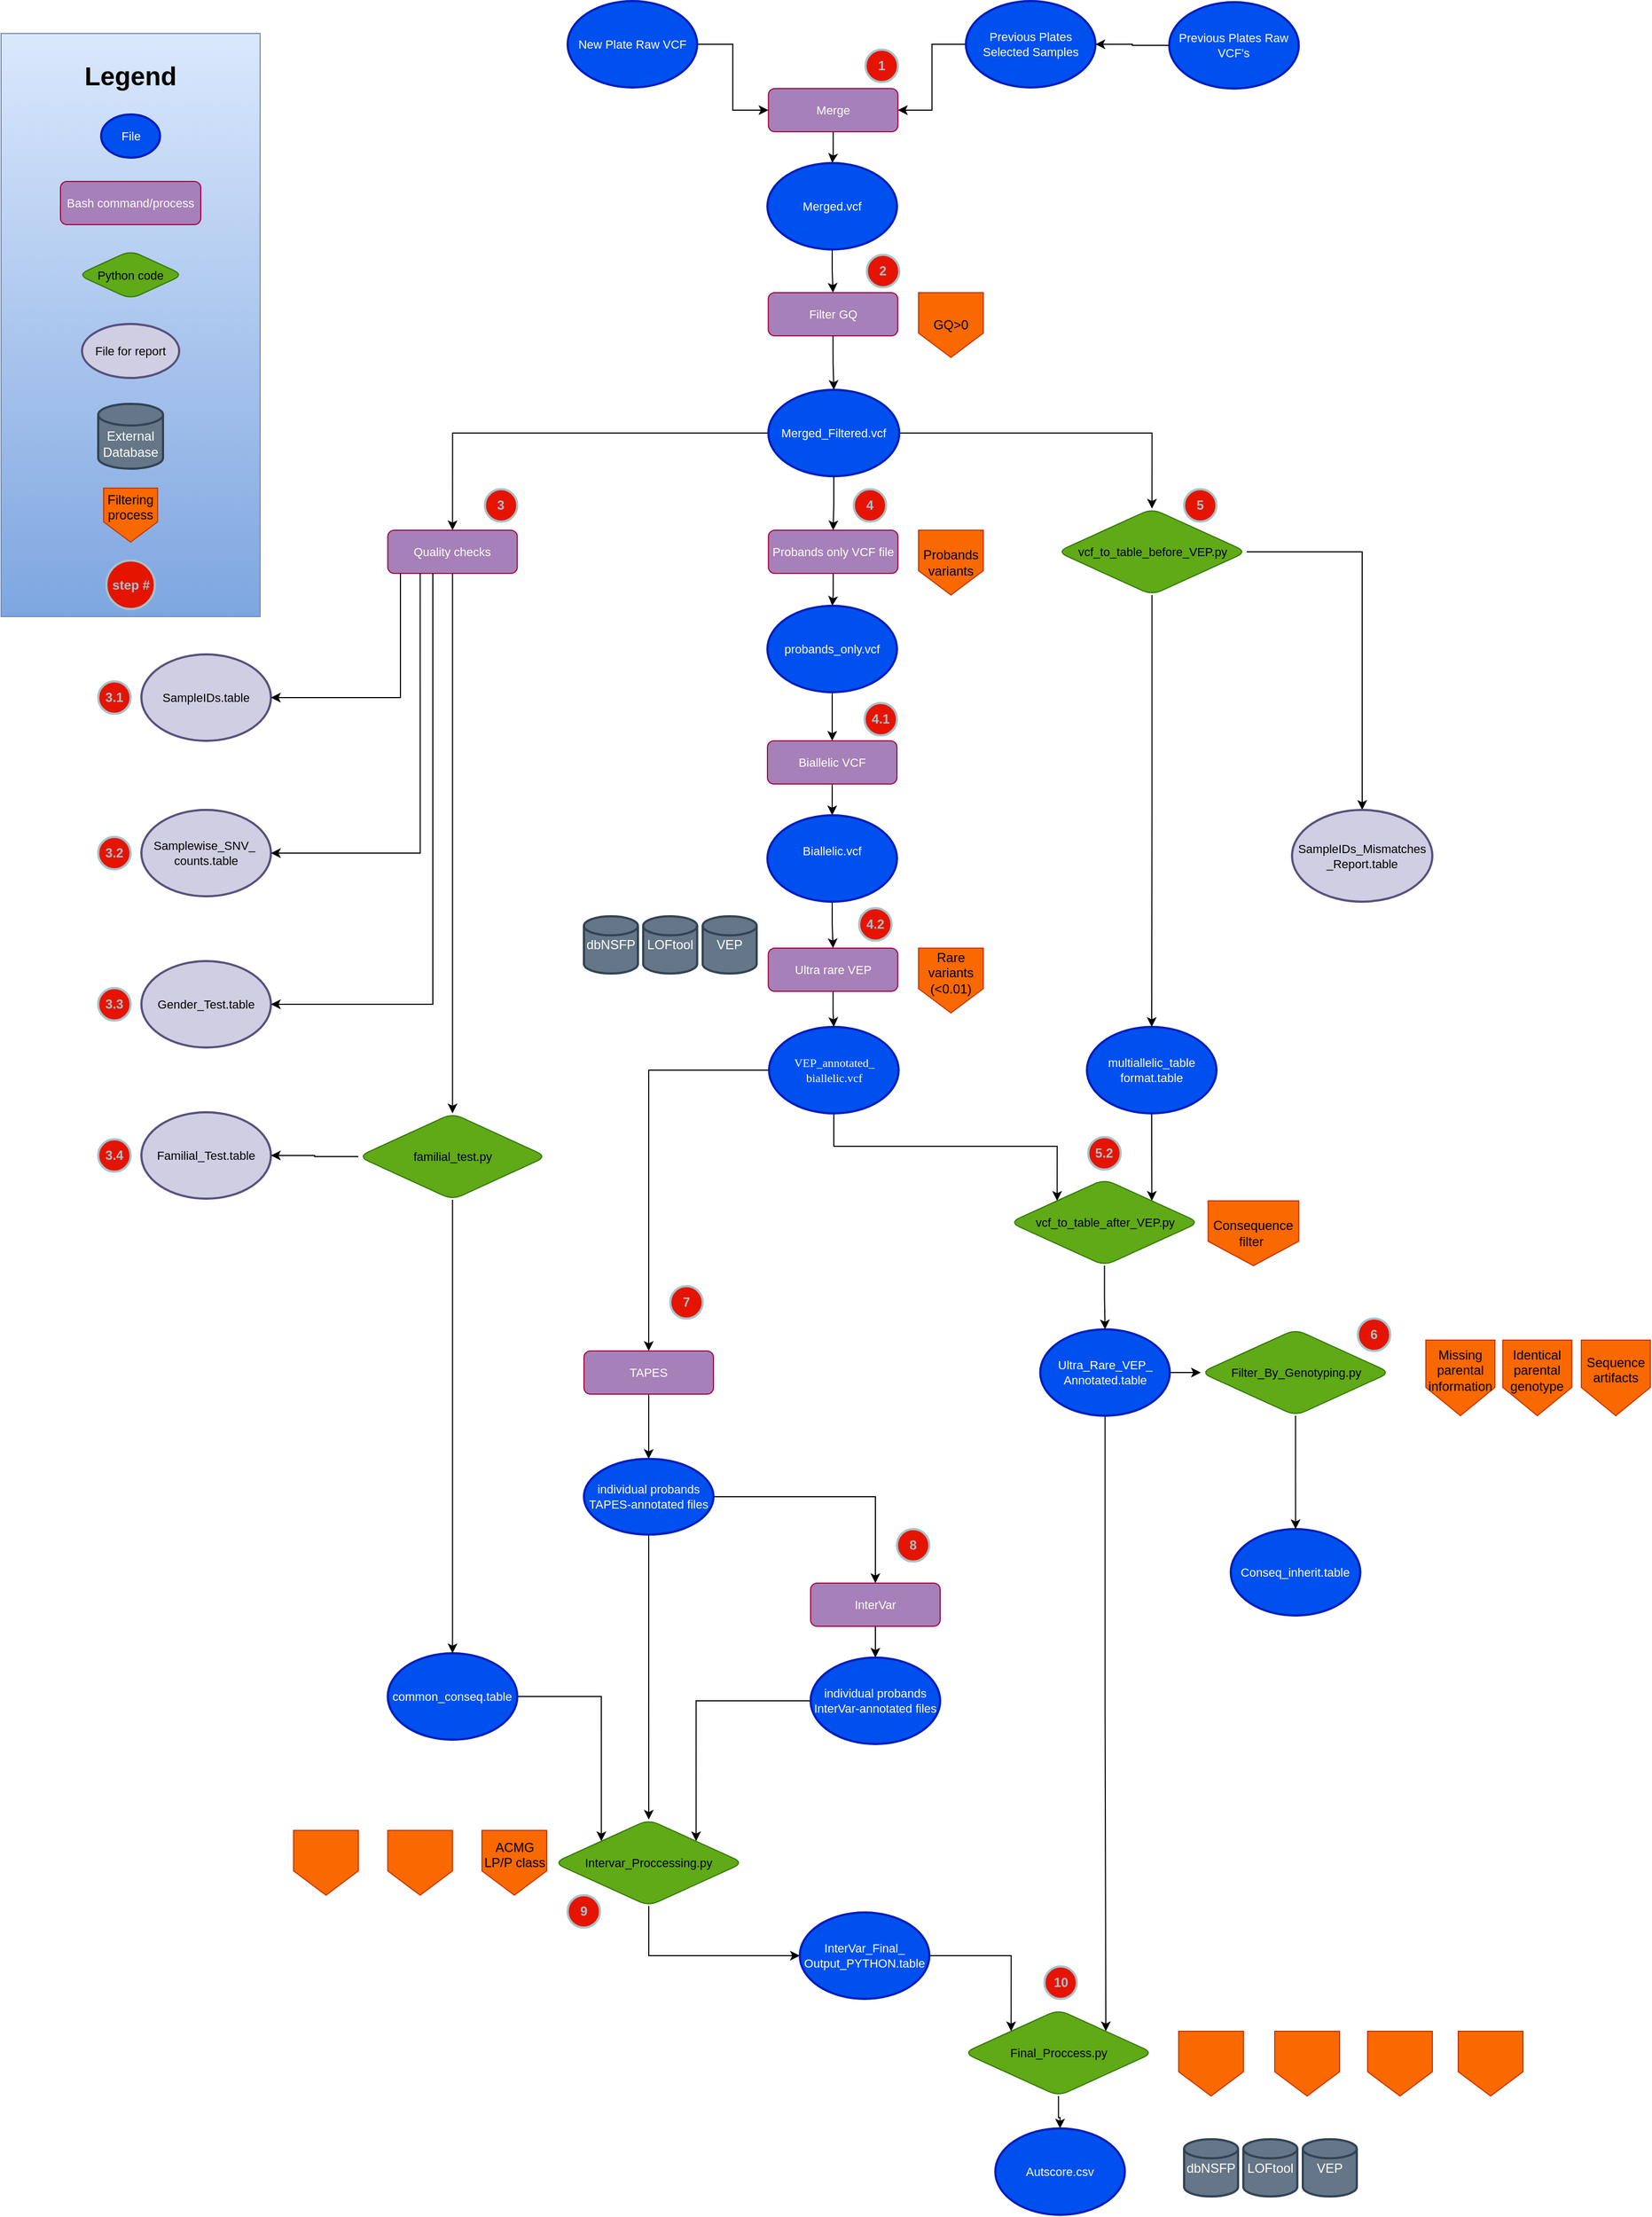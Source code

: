 <mxfile version="24.7.17">
  <diagram id="C5RBs43oDa-KdzZeNtuy" name="Page-1">
    <mxGraphModel dx="1912" dy="3333" grid="1" gridSize="10" guides="1" tooltips="1" connect="1" arrows="1" fold="1" page="1" pageScale="1" pageWidth="827" pageHeight="1169" math="0" shadow="0">
      <root>
        <mxCell id="WIyWlLk6GJQsqaUBKTNV-0" />
        <mxCell id="WIyWlLk6GJQsqaUBKTNV-1" parent="WIyWlLk6GJQsqaUBKTNV-0" />
        <mxCell id="WIyWlLk6GJQsqaUBKTNV-4" value="Yes" style="rounded=0;html=1;jettySize=auto;orthogonalLoop=1;fontSize=11;endArrow=block;endFill=0;endSize=8;strokeWidth=1;shadow=0;labelBackgroundColor=none;edgeStyle=orthogonalEdgeStyle;" parent="WIyWlLk6GJQsqaUBKTNV-1" edge="1">
          <mxGeometry y="20" relative="1" as="geometry">
            <mxPoint as="offset" />
            <mxPoint x="150" y="290" as="targetPoint" />
          </mxGeometry>
        </mxCell>
        <mxCell id="uwqtbSZyK-Xc3kBq9y_a-36" style="edgeStyle=orthogonalEdgeStyle;rounded=0;orthogonalLoop=1;jettySize=auto;html=1;exitX=0.5;exitY=1;exitDx=0;exitDy=0;" parent="WIyWlLk6GJQsqaUBKTNV-1" source="WIyWlLk6GJQsqaUBKTNV-7" target="uwqtbSZyK-Xc3kBq9y_a-23" edge="1">
          <mxGeometry relative="1" as="geometry" />
        </mxCell>
        <mxCell id="WIyWlLk6GJQsqaUBKTNV-7" value="Merge" style="rounded=1;whiteSpace=wrap;html=1;fontSize=11;glass=0;strokeWidth=1;shadow=0;labelBackgroundColor=none;labelBorderColor=none;fillColor=#A680B8;fontColor=#ffffff;strokeColor=#A50040;" parent="WIyWlLk6GJQsqaUBKTNV-1" vertex="1">
          <mxGeometry x="850.88" y="-2189" width="120" height="40" as="geometry" />
        </mxCell>
        <mxCell id="WIyWlLk6GJQsqaUBKTNV-9" value="Yes" style="edgeStyle=orthogonalEdgeStyle;rounded=0;html=1;jettySize=auto;orthogonalLoop=1;fontSize=11;endArrow=block;endFill=0;endSize=8;strokeWidth=1;shadow=0;labelBackgroundColor=none;" parent="WIyWlLk6GJQsqaUBKTNV-1" edge="1">
          <mxGeometry y="10" relative="1" as="geometry">
            <mxPoint as="offset" />
            <mxPoint x="80" y="360" as="targetPoint" />
            <Array as="points">
              <mxPoint x="150" y="390" />
              <mxPoint x="80" y="390" />
            </Array>
          </mxGeometry>
        </mxCell>
        <mxCell id="uwqtbSZyK-Xc3kBq9y_a-123" style="edgeStyle=orthogonalEdgeStyle;rounded=0;orthogonalLoop=1;jettySize=auto;html=1;exitX=0.5;exitY=1;exitDx=0;exitDy=0;exitPerimeter=0;entryX=0;entryY=0;entryDx=0;entryDy=0;" parent="WIyWlLk6GJQsqaUBKTNV-1" source="uwqtbSZyK-Xc3kBq9y_a-12" target="uwqtbSZyK-Xc3kBq9y_a-79" edge="1">
          <mxGeometry relative="1" as="geometry" />
        </mxCell>
        <mxCell id="uwqtbSZyK-Xc3kBq9y_a-147" style="edgeStyle=orthogonalEdgeStyle;rounded=0;orthogonalLoop=1;jettySize=auto;html=1;exitX=0;exitY=0.5;exitDx=0;exitDy=0;exitPerimeter=0;" parent="WIyWlLk6GJQsqaUBKTNV-1" source="uwqtbSZyK-Xc3kBq9y_a-12" target="uwqtbSZyK-Xc3kBq9y_a-146" edge="1">
          <mxGeometry relative="1" as="geometry" />
        </mxCell>
        <mxCell id="uwqtbSZyK-Xc3kBq9y_a-12" value="&lt;span style=&quot;font-family: Aptos; white-space-collapse: preserve;&quot;&gt;&lt;font style=&quot;font-size: 11px;&quot;&gt;VEP_annotated_&lt;/font&gt;&lt;/span&gt;&lt;div&gt;&lt;span style=&quot;font-family: Aptos; white-space-collapse: preserve; background-color: initial;&quot;&gt;biallelic.vcf&lt;/span&gt;&lt;/div&gt;" style="strokeWidth=2;html=1;shape=mxgraph.flowchart.start_1;whiteSpace=wrap;fillColor=#0050ef;strokeColor=#001DBC;fillStyle=solid;fontColor=#ffffff;fontSize=11;" parent="WIyWlLk6GJQsqaUBKTNV-1" vertex="1">
          <mxGeometry x="851.51" y="-1320" width="120" height="80" as="geometry" />
        </mxCell>
        <mxCell id="uwqtbSZyK-Xc3kBq9y_a-90" value="" style="edgeStyle=orthogonalEdgeStyle;rounded=0;orthogonalLoop=1;jettySize=auto;html=1;" parent="WIyWlLk6GJQsqaUBKTNV-1" source="uwqtbSZyK-Xc3kBq9y_a-15" target="uwqtbSZyK-Xc3kBq9y_a-88" edge="1">
          <mxGeometry relative="1" as="geometry" />
        </mxCell>
        <mxCell id="uwqtbSZyK-Xc3kBq9y_a-210" style="edgeStyle=orthogonalEdgeStyle;rounded=0;orthogonalLoop=1;jettySize=auto;html=1;entryX=1;entryY=0;entryDx=0;entryDy=0;" parent="WIyWlLk6GJQsqaUBKTNV-1" source="uwqtbSZyK-Xc3kBq9y_a-15" target="uwqtbSZyK-Xc3kBq9y_a-184" edge="1">
          <mxGeometry relative="1" as="geometry" />
        </mxCell>
        <mxCell id="uwqtbSZyK-Xc3kBq9y_a-15" value="Ultra_Rare_VEP_&lt;div&gt;Annotated.table&lt;/div&gt;" style="strokeWidth=2;html=1;shape=mxgraph.flowchart.start_1;whiteSpace=wrap;fillColor=#0050ef;strokeColor=#001DBC;fillStyle=solid;fontColor=#ffffff;fontSize=11;" parent="WIyWlLk6GJQsqaUBKTNV-1" vertex="1">
          <mxGeometry x="1102.75" y="-1040" width="120" height="80" as="geometry" />
        </mxCell>
        <mxCell id="uwqtbSZyK-Xc3kBq9y_a-121" style="edgeStyle=orthogonalEdgeStyle;rounded=0;orthogonalLoop=1;jettySize=auto;html=1;entryX=1;entryY=0;entryDx=0;entryDy=0;" parent="WIyWlLk6GJQsqaUBKTNV-1" source="uwqtbSZyK-Xc3kBq9y_a-16" target="uwqtbSZyK-Xc3kBq9y_a-79" edge="1">
          <mxGeometry relative="1" as="geometry" />
        </mxCell>
        <mxCell id="uwqtbSZyK-Xc3kBq9y_a-16" value="&lt;span data-lucid-content=&quot;{&amp;quot;t&amp;quot;:&amp;quot;multiallelic table format.table&amp;quot;,&amp;quot;m&amp;quot;:[{&amp;quot;s&amp;quot;:0,&amp;quot;n&amp;quot;:&amp;quot;a&amp;quot;,&amp;quot;v&amp;quot;:&amp;quot;center&amp;quot;},{&amp;quot;s&amp;quot;:15,&amp;quot;n&amp;quot;:&amp;quot;c&amp;quot;,&amp;quot;v&amp;quot;:&amp;quot;000000&amp;quot;,&amp;quot;e&amp;quot;:31},{&amp;quot;s&amp;quot;:0,&amp;quot;n&amp;quot;:&amp;quot;s&amp;quot;,&amp;quot;v&amp;quot;:24.667,&amp;quot;e&amp;quot;:31},{&amp;quot;s&amp;quot;:0,&amp;quot;n&amp;quot;:&amp;quot;fc&amp;quot;,&amp;quot;v&amp;quot;:&amp;quot;Regular&amp;quot;,&amp;quot;e&amp;quot;:31},{&amp;quot;s&amp;quot;:0,&amp;quot;n&amp;quot;:&amp;quot;fid&amp;quot;,&amp;quot;v&amp;quot;:2,&amp;quot;e&amp;quot;:31},{&amp;quot;s&amp;quot;:19,&amp;quot;n&amp;quot;:&amp;quot;lk&amp;quot;,&amp;quot;v&amp;quot;:[{&amp;quot;tp&amp;quot;:&amp;quot;ext&amp;quot;,&amp;quot;url&amp;quot;:&amp;quot;http://format.tzble&amp;quot;}],&amp;quot;e&amp;quot;:31}]}&quot; data-lucid-type=&quot;application/vnd.lucid.text&quot;&gt;&lt;span style=&quot;&quot;&gt;multiallelic_table &lt;/span&gt;&lt;span style=&quot;&quot;&gt;format.table&lt;/span&gt;&lt;/span&gt;" style="strokeWidth=2;html=1;shape=mxgraph.flowchart.start_1;whiteSpace=wrap;fillColor=#0050ef;strokeColor=#001DBC;fillStyle=solid;fontColor=#ffffff;fontSize=11;" parent="WIyWlLk6GJQsqaUBKTNV-1" vertex="1">
          <mxGeometry x="1146" y="-1320" width="120" height="80" as="geometry" />
        </mxCell>
        <mxCell id="uwqtbSZyK-Xc3kBq9y_a-133" value="" style="edgeStyle=orthogonalEdgeStyle;rounded=0;orthogonalLoop=1;jettySize=auto;html=1;" parent="WIyWlLk6GJQsqaUBKTNV-1" source="uwqtbSZyK-Xc3kBq9y_a-17" target="uwqtbSZyK-Xc3kBq9y_a-132" edge="1">
          <mxGeometry relative="1" as="geometry" />
        </mxCell>
        <mxCell id="uwqtbSZyK-Xc3kBq9y_a-17" value="&lt;span data-lucid-type=&quot;application/vnd.lucid.text&quot; data-lucid-content=&quot;{&amp;quot;t&amp;quot;:&amp;quot;Previous Plates Raw VCF&#39;s&amp;quot;,&amp;quot;m&amp;quot;:[{&amp;quot;s&amp;quot;:0,&amp;quot;n&amp;quot;:&amp;quot;fc&amp;quot;,&amp;quot;v&amp;quot;:&amp;quot;Regular&amp;quot;,&amp;quot;e&amp;quot;:25},{&amp;quot;s&amp;quot;:0,&amp;quot;n&amp;quot;:&amp;quot;fid&amp;quot;,&amp;quot;v&amp;quot;:2,&amp;quot;e&amp;quot;:25},{&amp;quot;s&amp;quot;:0,&amp;quot;n&amp;quot;:&amp;quot;s&amp;quot;,&amp;quot;v&amp;quot;:24.667,&amp;quot;e&amp;quot;:25}]}&quot; style=&quot;font-size: 11px;&quot;&gt;&lt;span style=&quot;font-size: 11px;&quot;&gt;probands_only.vcf&lt;/span&gt;&lt;/span&gt;" style="strokeWidth=2;html=1;shape=mxgraph.flowchart.start_1;whiteSpace=wrap;fillColor=#0050ef;strokeColor=#001DBC;fillStyle=solid;fontColor=#ffffff;fontSize=11;" parent="WIyWlLk6GJQsqaUBKTNV-1" vertex="1">
          <mxGeometry x="850" y="-1710" width="120" height="80" as="geometry" />
        </mxCell>
        <mxCell id="uwqtbSZyK-Xc3kBq9y_a-166" style="edgeStyle=orthogonalEdgeStyle;rounded=0;orthogonalLoop=1;jettySize=auto;html=1;entryX=0;entryY=0;entryDx=0;entryDy=0;" parent="WIyWlLk6GJQsqaUBKTNV-1" source="uwqtbSZyK-Xc3kBq9y_a-18" target="uwqtbSZyK-Xc3kBq9y_a-154" edge="1">
          <mxGeometry relative="1" as="geometry" />
        </mxCell>
        <mxCell id="uwqtbSZyK-Xc3kBq9y_a-18" value="&lt;span data-lucid-type=&quot;application/vnd.lucid.text&quot; data-lucid-content=&quot;{&amp;quot;t&amp;quot;:&amp;quot;common_conseq.table&amp;quot;,&amp;quot;m&amp;quot;:[{&amp;quot;s&amp;quot;:0,&amp;quot;n&amp;quot;:&amp;quot;a&amp;quot;,&amp;quot;v&amp;quot;:&amp;quot;center&amp;quot;},{&amp;quot;s&amp;quot;:0,&amp;quot;n&amp;quot;:&amp;quot;fsp&amp;quot;,&amp;quot;v&amp;quot;:&amp;quot;ss_presetShapeStyle1_textStyle&amp;quot;,&amp;quot;e&amp;quot;:19},{&amp;quot;s&amp;quot;:0,&amp;quot;n&amp;quot;:&amp;quot;fsp2&amp;quot;,&amp;quot;v&amp;quot;:&amp;quot;ss_presetShapeStyle1_textStyle&amp;quot;,&amp;quot;e&amp;quot;:19},{&amp;quot;s&amp;quot;:0,&amp;quot;n&amp;quot;:&amp;quot;c&amp;quot;,&amp;quot;v&amp;quot;:&amp;quot;#000000ff&amp;quot;,&amp;quot;e&amp;quot;:19},{&amp;quot;s&amp;quot;:0,&amp;quot;n&amp;quot;:&amp;quot;s&amp;quot;,&amp;quot;v&amp;quot;:24.444,&amp;quot;e&amp;quot;:19}]}&quot;&gt;&lt;span style=&quot;&quot;&gt;common_conseq.table&lt;/span&gt;&lt;/span&gt;" style="strokeWidth=2;html=1;shape=mxgraph.flowchart.start_1;whiteSpace=wrap;fillColor=#0050ef;strokeColor=#001DBC;fillStyle=solid;fontColor=#FFFFFF;fontSize=11;" parent="WIyWlLk6GJQsqaUBKTNV-1" vertex="1">
          <mxGeometry x="498.25" y="-740" width="120" height="80" as="geometry" />
        </mxCell>
        <mxCell id="uwqtbSZyK-Xc3kBq9y_a-19" value="&lt;span data-lucid-content=&quot;{&amp;quot;t&amp;quot;:&amp;quot;Familial_Test.table&amp;quot;,&amp;quot;m&amp;quot;:[{&amp;quot;s&amp;quot;:0,&amp;quot;n&amp;quot;:&amp;quot;fc&amp;quot;,&amp;quot;v&amp;quot;:&amp;quot;Regular&amp;quot;,&amp;quot;e&amp;quot;:19},{&amp;quot;s&amp;quot;:0,&amp;quot;n&amp;quot;:&amp;quot;fid&amp;quot;,&amp;quot;v&amp;quot;:2,&amp;quot;e&amp;quot;:19},{&amp;quot;s&amp;quot;:0,&amp;quot;n&amp;quot;:&amp;quot;s&amp;quot;,&amp;quot;v&amp;quot;:24.667,&amp;quot;e&amp;quot;:19},{&amp;quot;s&amp;quot;:9,&amp;quot;n&amp;quot;:&amp;quot;lk&amp;quot;,&amp;quot;v&amp;quot;:[{&amp;quot;tp&amp;quot;:&amp;quot;ext&amp;quot;,&amp;quot;url&amp;quot;:&amp;quot;http://Test.table&amp;quot;}],&amp;quot;e&amp;quot;:19}]}&quot; data-lucid-type=&quot;application/vnd.lucid.text&quot;&gt;&lt;span style=&quot;&quot;&gt;Familial_&lt;/span&gt;&lt;span style=&quot;&quot;&gt;Test.table&lt;/span&gt;&lt;/span&gt;" style="strokeWidth=2;html=1;shape=mxgraph.flowchart.start_1;whiteSpace=wrap;fillColor=#d0cee2;fillStyle=solid;fontSize=11;strokeColor=#56517e;" parent="WIyWlLk6GJQsqaUBKTNV-1" vertex="1">
          <mxGeometry x="270" y="-1241" width="120" height="80" as="geometry" />
        </mxCell>
        <mxCell id="uwqtbSZyK-Xc3kBq9y_a-20" value="&lt;span data-lucid-content=&quot;{&amp;quot;t&amp;quot;:&amp;quot;Gender_Test.table&amp;quot;,&amp;quot;m&amp;quot;:[{&amp;quot;s&amp;quot;:0,&amp;quot;n&amp;quot;:&amp;quot;fc&amp;quot;,&amp;quot;v&amp;quot;:&amp;quot;Regular&amp;quot;,&amp;quot;e&amp;quot;:17},{&amp;quot;s&amp;quot;:0,&amp;quot;n&amp;quot;:&amp;quot;fid&amp;quot;,&amp;quot;v&amp;quot;:2,&amp;quot;e&amp;quot;:17},{&amp;quot;s&amp;quot;:0,&amp;quot;n&amp;quot;:&amp;quot;s&amp;quot;,&amp;quot;v&amp;quot;:24.667,&amp;quot;e&amp;quot;:17},{&amp;quot;s&amp;quot;:7,&amp;quot;n&amp;quot;:&amp;quot;lk&amp;quot;,&amp;quot;v&amp;quot;:[{&amp;quot;tp&amp;quot;:&amp;quot;ext&amp;quot;,&amp;quot;url&amp;quot;:&amp;quot;http://Test.table&amp;quot;}],&amp;quot;e&amp;quot;:17}]}&quot; data-lucid-type=&quot;application/vnd.lucid.text&quot;&gt;&lt;span style=&quot;&quot;&gt;Gender_&lt;/span&gt;&lt;span style=&quot;&quot;&gt;Test.table&lt;/span&gt;&lt;/span&gt;" style="strokeWidth=2;html=1;shape=mxgraph.flowchart.start_1;whiteSpace=wrap;fillColor=#d0cee2;fillStyle=solid;fontSize=11;strokeColor=#56517e;" parent="WIyWlLk6GJQsqaUBKTNV-1" vertex="1">
          <mxGeometry x="270" y="-1381" width="120" height="80" as="geometry" />
        </mxCell>
        <mxCell id="uwqtbSZyK-Xc3kBq9y_a-21" value="&lt;span data-lucid-content=&quot;{&amp;quot;t&amp;quot;:&amp;quot;Samplewise_SNV_ counts.table&amp;quot;,&amp;quot;m&amp;quot;:[{&amp;quot;s&amp;quot;:0,&amp;quot;n&amp;quot;:&amp;quot;fc&amp;quot;,&amp;quot;v&amp;quot;:&amp;quot;Regular&amp;quot;,&amp;quot;e&amp;quot;:28},{&amp;quot;s&amp;quot;:0,&amp;quot;n&amp;quot;:&amp;quot;fid&amp;quot;,&amp;quot;v&amp;quot;:2,&amp;quot;e&amp;quot;:28},{&amp;quot;s&amp;quot;:0,&amp;quot;n&amp;quot;:&amp;quot;s&amp;quot;,&amp;quot;v&amp;quot;:24.667,&amp;quot;e&amp;quot;:28}]}&quot; data-lucid-type=&quot;application/vnd.lucid.text&quot;&gt;&lt;span style=&quot;&quot;&gt;Samplewise_SNV_ counts.table&lt;/span&gt;&lt;/span&gt;" style="strokeWidth=2;html=1;shape=mxgraph.flowchart.start_1;whiteSpace=wrap;fillColor=#d0cee2;fillStyle=solid;fontSize=11;strokeColor=#56517e;" parent="WIyWlLk6GJQsqaUBKTNV-1" vertex="1">
          <mxGeometry x="270" y="-1521" width="120" height="80" as="geometry" />
        </mxCell>
        <mxCell id="uwqtbSZyK-Xc3kBq9y_a-22" value="&lt;span data-lucid-content=&quot;{&amp;quot;t&amp;quot;:&amp;quot;SampleIDs.table&amp;quot;,&amp;quot;m&amp;quot;:[{&amp;quot;s&amp;quot;:0,&amp;quot;n&amp;quot;:&amp;quot;fc&amp;quot;,&amp;quot;v&amp;quot;:&amp;quot;Regular&amp;quot;,&amp;quot;e&amp;quot;:15},{&amp;quot;s&amp;quot;:0,&amp;quot;n&amp;quot;:&amp;quot;fid&amp;quot;,&amp;quot;v&amp;quot;:2,&amp;quot;e&amp;quot;:15},{&amp;quot;s&amp;quot;:0,&amp;quot;n&amp;quot;:&amp;quot;s&amp;quot;,&amp;quot;v&amp;quot;:24.667,&amp;quot;e&amp;quot;:15},{&amp;quot;s&amp;quot;:0,&amp;quot;n&amp;quot;:&amp;quot;lk&amp;quot;,&amp;quot;v&amp;quot;:[{&amp;quot;tp&amp;quot;:&amp;quot;ext&amp;quot;,&amp;quot;url&amp;quot;:&amp;quot;http://SampleIDs.table&amp;quot;}],&amp;quot;e&amp;quot;:15}]}&quot; data-lucid-type=&quot;application/vnd.lucid.text&quot;&gt;&lt;span style=&quot;&quot;&gt;SampleIDs.table&lt;/span&gt;&lt;/span&gt;" style="strokeWidth=2;html=1;shape=mxgraph.flowchart.start_1;whiteSpace=wrap;fillColor=#d0cee2;fillStyle=solid;fontSize=11;strokeColor=#56517e;" parent="WIyWlLk6GJQsqaUBKTNV-1" vertex="1">
          <mxGeometry x="270" y="-1665" width="120" height="80" as="geometry" />
        </mxCell>
        <mxCell id="uwqtbSZyK-Xc3kBq9y_a-38" style="edgeStyle=orthogonalEdgeStyle;rounded=0;orthogonalLoop=1;jettySize=auto;html=1;exitX=0.5;exitY=1;exitDx=0;exitDy=0;exitPerimeter=0;entryX=0.5;entryY=0;entryDx=0;entryDy=0;" parent="WIyWlLk6GJQsqaUBKTNV-1" source="uwqtbSZyK-Xc3kBq9y_a-23" target="uwqtbSZyK-Xc3kBq9y_a-37" edge="1">
          <mxGeometry relative="1" as="geometry" />
        </mxCell>
        <mxCell id="uwqtbSZyK-Xc3kBq9y_a-23" value="&lt;span data-lucid-content=&quot;{&amp;quot;t&amp;quot;:&amp;quot;Merged.vcf&amp;quot;,&amp;quot;m&amp;quot;:[{&amp;quot;s&amp;quot;:0,&amp;quot;n&amp;quot;:&amp;quot;fc&amp;quot;,&amp;quot;v&amp;quot;:&amp;quot;Regular&amp;quot;,&amp;quot;e&amp;quot;:10},{&amp;quot;s&amp;quot;:0,&amp;quot;n&amp;quot;:&amp;quot;fid&amp;quot;,&amp;quot;v&amp;quot;:2,&amp;quot;e&amp;quot;:10},{&amp;quot;s&amp;quot;:0,&amp;quot;n&amp;quot;:&amp;quot;s&amp;quot;,&amp;quot;v&amp;quot;:24.667,&amp;quot;e&amp;quot;:10}]}&quot; data-lucid-type=&quot;application/vnd.lucid.text&quot;&gt;&lt;span style=&quot;&quot;&gt;Merged.vcf&lt;/span&gt;&lt;/span&gt;" style="strokeWidth=2;html=1;shape=mxgraph.flowchart.start_1;whiteSpace=wrap;fillColor=#0050ef;strokeColor=#001DBC;fillStyle=solid;fontColor=#ffffff;fontSize=11;" parent="WIyWlLk6GJQsqaUBKTNV-1" vertex="1">
          <mxGeometry x="850" y="-2120" width="120" height="80" as="geometry" />
        </mxCell>
        <mxCell id="uwqtbSZyK-Xc3kBq9y_a-34" style="edgeStyle=orthogonalEdgeStyle;rounded=0;orthogonalLoop=1;jettySize=auto;html=1;exitX=1;exitY=0.5;exitDx=0;exitDy=0;exitPerimeter=0;entryX=0;entryY=0.5;entryDx=0;entryDy=0;" parent="WIyWlLk6GJQsqaUBKTNV-1" source="uwqtbSZyK-Xc3kBq9y_a-24" target="WIyWlLk6GJQsqaUBKTNV-7" edge="1">
          <mxGeometry relative="1" as="geometry" />
        </mxCell>
        <mxCell id="uwqtbSZyK-Xc3kBq9y_a-24" value="&lt;span data-lucid-type=&quot;application/vnd.lucid.text&quot; data-lucid-content=&quot;{&amp;quot;t&amp;quot;:&amp;quot;Previous Plates Raw VCF&#39;s&amp;quot;,&amp;quot;m&amp;quot;:[{&amp;quot;s&amp;quot;:0,&amp;quot;n&amp;quot;:&amp;quot;fc&amp;quot;,&amp;quot;v&amp;quot;:&amp;quot;Regular&amp;quot;,&amp;quot;e&amp;quot;:25},{&amp;quot;s&amp;quot;:0,&amp;quot;n&amp;quot;:&amp;quot;fid&amp;quot;,&amp;quot;v&amp;quot;:2,&amp;quot;e&amp;quot;:25},{&amp;quot;s&amp;quot;:0,&amp;quot;n&amp;quot;:&amp;quot;s&amp;quot;,&amp;quot;v&amp;quot;:24.667,&amp;quot;e&amp;quot;:25}]}&quot; style=&quot;font-size: 11px;&quot;&gt;&lt;span style=&quot;font-size: 11px;&quot;&gt;New Plate Raw VCF&lt;/span&gt;&lt;/span&gt;" style="strokeWidth=2;html=1;shape=mxgraph.flowchart.start_1;whiteSpace=wrap;fillColor=#0050ef;strokeColor=#001DBC;fillStyle=solid;fontColor=#ffffff;fontSize=11;" parent="WIyWlLk6GJQsqaUBKTNV-1" vertex="1">
          <mxGeometry x="664.88" y="-2270" width="120" height="80" as="geometry" />
        </mxCell>
        <mxCell id="uwqtbSZyK-Xc3kBq9y_a-35" style="edgeStyle=orthogonalEdgeStyle;rounded=0;orthogonalLoop=1;jettySize=auto;html=1;exitX=0;exitY=0.5;exitDx=0;exitDy=0;exitPerimeter=0;entryX=1;entryY=0.5;entryDx=0;entryDy=0;" parent="WIyWlLk6GJQsqaUBKTNV-1" source="uwqtbSZyK-Xc3kBq9y_a-25" target="WIyWlLk6GJQsqaUBKTNV-7" edge="1">
          <mxGeometry relative="1" as="geometry" />
        </mxCell>
        <mxCell id="uwqtbSZyK-Xc3kBq9y_a-25" value="&lt;span data-lucid-content=&quot;{&amp;quot;t&amp;quot;:&amp;quot;Previous Plates Selected Samples&amp;quot;,&amp;quot;m&amp;quot;:[{&amp;quot;s&amp;quot;:0,&amp;quot;n&amp;quot;:&amp;quot;fc&amp;quot;,&amp;quot;v&amp;quot;:&amp;quot;Regular&amp;quot;,&amp;quot;e&amp;quot;:32},{&amp;quot;s&amp;quot;:0,&amp;quot;n&amp;quot;:&amp;quot;fid&amp;quot;,&amp;quot;v&amp;quot;:2,&amp;quot;e&amp;quot;:32},{&amp;quot;s&amp;quot;:0,&amp;quot;n&amp;quot;:&amp;quot;s&amp;quot;,&amp;quot;v&amp;quot;:24.667,&amp;quot;e&amp;quot;:32}]}&quot; data-lucid-type=&quot;application/vnd.lucid.text&quot;&gt;&lt;font style=&quot;font-size: 11px;&quot;&gt;Previous Plates Selected Samples&lt;/font&gt;&lt;/span&gt;" style="strokeWidth=2;html=1;shape=mxgraph.flowchart.start_1;whiteSpace=wrap;fillColor=#0050ef;strokeColor=#001DBC;fillStyle=solid;fontColor=#ffffff;fontSize=11;" parent="WIyWlLk6GJQsqaUBKTNV-1" vertex="1">
          <mxGeometry x="1033.88" y="-2270" width="120" height="80" as="geometry" />
        </mxCell>
        <mxCell id="uwqtbSZyK-Xc3kBq9y_a-26" value="&lt;span data-lucid-type=&quot;application/vnd.lucid.text&quot; data-lucid-content=&quot;{&amp;quot;t&amp;quot;:&amp;quot;Previous Plates Raw VCF&#39;s&amp;quot;,&amp;quot;m&amp;quot;:[{&amp;quot;s&amp;quot;:0,&amp;quot;n&amp;quot;:&amp;quot;fc&amp;quot;,&amp;quot;v&amp;quot;:&amp;quot;Regular&amp;quot;,&amp;quot;e&amp;quot;:25},{&amp;quot;s&amp;quot;:0,&amp;quot;n&amp;quot;:&amp;quot;fid&amp;quot;,&amp;quot;v&amp;quot;:2,&amp;quot;e&amp;quot;:25},{&amp;quot;s&amp;quot;:0,&amp;quot;n&amp;quot;:&amp;quot;s&amp;quot;,&amp;quot;v&amp;quot;:24.667,&amp;quot;e&amp;quot;:25}]}&quot; style=&quot;font-size: 11px;&quot;&gt;&lt;span style=&quot;font-size: 11px;&quot;&gt;Previous Plates Raw VCF&#39;s&lt;/span&gt;&lt;/span&gt;" style="strokeWidth=2;html=1;shape=mxgraph.flowchart.start_1;whiteSpace=wrap;fillColor=#0050ef;strokeColor=#001DBC;fillStyle=solid;fontColor=#ffffff;fontSize=11;" parent="WIyWlLk6GJQsqaUBKTNV-1" vertex="1">
          <mxGeometry x="1222.25" y="-2269" width="120" height="80" as="geometry" />
        </mxCell>
        <mxCell id="uwqtbSZyK-Xc3kBq9y_a-37" value="Filter GQ" style="rounded=1;whiteSpace=wrap;html=1;fontSize=11;glass=0;strokeWidth=1;shadow=0;labelBackgroundColor=none;labelBorderColor=none;fillColor=#A680B8;fontColor=#ffffff;strokeColor=#A50040;" parent="WIyWlLk6GJQsqaUBKTNV-1" vertex="1">
          <mxGeometry x="850.75" y="-2000" width="120" height="40" as="geometry" />
        </mxCell>
        <mxCell id="uwqtbSZyK-Xc3kBq9y_a-117" style="edgeStyle=orthogonalEdgeStyle;rounded=0;orthogonalLoop=1;jettySize=auto;html=1;entryX=0.5;entryY=0;entryDx=0;entryDy=0;" parent="WIyWlLk6GJQsqaUBKTNV-1" source="uwqtbSZyK-Xc3kBq9y_a-39" target="uwqtbSZyK-Xc3kBq9y_a-72" edge="1">
          <mxGeometry relative="1" as="geometry" />
        </mxCell>
        <mxCell id="uwqtbSZyK-Xc3kBq9y_a-161" style="edgeStyle=orthogonalEdgeStyle;rounded=0;orthogonalLoop=1;jettySize=auto;html=1;entryX=0.5;entryY=0;entryDx=0;entryDy=0;exitX=0;exitY=0.5;exitDx=0;exitDy=0;exitPerimeter=0;" parent="WIyWlLk6GJQsqaUBKTNV-1" source="uwqtbSZyK-Xc3kBq9y_a-39" target="uwqtbSZyK-Xc3kBq9y_a-43" edge="1">
          <mxGeometry relative="1" as="geometry">
            <mxPoint x="850" y="-1860" as="sourcePoint" />
          </mxGeometry>
        </mxCell>
        <mxCell id="uwqtbSZyK-Xc3kBq9y_a-39" value="&lt;span data-lucid-content=&quot;{&amp;quot;t&amp;quot;:&amp;quot;Merged.vcf&amp;quot;,&amp;quot;m&amp;quot;:[{&amp;quot;s&amp;quot;:0,&amp;quot;n&amp;quot;:&amp;quot;fc&amp;quot;,&amp;quot;v&amp;quot;:&amp;quot;Regular&amp;quot;,&amp;quot;e&amp;quot;:10},{&amp;quot;s&amp;quot;:0,&amp;quot;n&amp;quot;:&amp;quot;fid&amp;quot;,&amp;quot;v&amp;quot;:2,&amp;quot;e&amp;quot;:10},{&amp;quot;s&amp;quot;:0,&amp;quot;n&amp;quot;:&amp;quot;s&amp;quot;,&amp;quot;v&amp;quot;:24.667,&amp;quot;e&amp;quot;:10}]}&quot; data-lucid-type=&quot;application/vnd.lucid.text&quot;&gt;&lt;span style=&quot;&quot;&gt;Merged_Filtered.vcf&lt;/span&gt;&lt;/span&gt;" style="strokeWidth=2;html=1;shape=mxgraph.flowchart.start_1;whiteSpace=wrap;fillColor=#0050ef;strokeColor=#001DBC;fillStyle=solid;fontColor=#ffffff;fontSize=11;" parent="WIyWlLk6GJQsqaUBKTNV-1" vertex="1">
          <mxGeometry x="850.88" y="-1910" width="121.25" height="80" as="geometry" />
        </mxCell>
        <mxCell id="uwqtbSZyK-Xc3kBq9y_a-40" style="edgeStyle=orthogonalEdgeStyle;rounded=0;orthogonalLoop=1;jettySize=auto;html=1;exitX=0.5;exitY=1;exitDx=0;exitDy=0;entryX=0.5;entryY=0;entryDx=0;entryDy=0;entryPerimeter=0;" parent="WIyWlLk6GJQsqaUBKTNV-1" source="uwqtbSZyK-Xc3kBq9y_a-37" target="uwqtbSZyK-Xc3kBq9y_a-39" edge="1">
          <mxGeometry relative="1" as="geometry" />
        </mxCell>
        <mxCell id="uwqtbSZyK-Xc3kBq9y_a-135" value="" style="edgeStyle=orthogonalEdgeStyle;rounded=0;orthogonalLoop=1;jettySize=auto;html=1;" parent="WIyWlLk6GJQsqaUBKTNV-1" source="uwqtbSZyK-Xc3kBq9y_a-42" target="uwqtbSZyK-Xc3kBq9y_a-17" edge="1">
          <mxGeometry relative="1" as="geometry" />
        </mxCell>
        <mxCell id="uwqtbSZyK-Xc3kBq9y_a-42" value="&lt;span data-lucid-content=&quot;{&amp;quot;t&amp;quot;:&amp;quot;Probands only VCF file&amp;quot;,&amp;quot;m&amp;quot;:[{&amp;quot;s&amp;quot;:0,&amp;quot;n&amp;quot;:&amp;quot;s&amp;quot;,&amp;quot;v&amp;quot;:24.667,&amp;quot;e&amp;quot;:22},{&amp;quot;s&amp;quot;:0,&amp;quot;n&amp;quot;:&amp;quot;fc&amp;quot;,&amp;quot;v&amp;quot;:&amp;quot;Regular&amp;quot;,&amp;quot;e&amp;quot;:22},{&amp;quot;s&amp;quot;:0,&amp;quot;n&amp;quot;:&amp;quot;fid&amp;quot;,&amp;quot;v&amp;quot;:2,&amp;quot;e&amp;quot;:22}]}&quot; data-lucid-type=&quot;application/vnd.lucid.text&quot;&gt;&lt;span style=&quot;&quot;&gt;Probands only VCF file&lt;/span&gt;&lt;/span&gt;" style="rounded=1;whiteSpace=wrap;html=1;fontSize=11;glass=0;strokeWidth=1;shadow=0;labelBackgroundColor=none;labelBorderColor=none;fillColor=#A680B8;fontColor=#ffffff;strokeColor=#A50040;" parent="WIyWlLk6GJQsqaUBKTNV-1" vertex="1">
          <mxGeometry x="850.88" y="-1780" width="120" height="40" as="geometry" />
        </mxCell>
        <mxCell id="uwqtbSZyK-Xc3kBq9y_a-52" value="" style="edgeStyle=orthogonalEdgeStyle;rounded=0;orthogonalLoop=1;jettySize=auto;html=1;entryX=0.5;entryY=0;entryDx=0;entryDy=0;" parent="WIyWlLk6GJQsqaUBKTNV-1" source="uwqtbSZyK-Xc3kBq9y_a-43" target="uwqtbSZyK-Xc3kBq9y_a-51" edge="1">
          <mxGeometry relative="1" as="geometry">
            <mxPoint x="558.25" y="-1624" as="targetPoint" />
          </mxGeometry>
        </mxCell>
        <mxCell id="uwqtbSZyK-Xc3kBq9y_a-43" value="&lt;span data-lucid-content=&quot;{&amp;quot;t&amp;quot;:&amp;quot;Quality checks&amp;quot;,&amp;quot;m&amp;quot;:[{&amp;quot;s&amp;quot;:0,&amp;quot;n&amp;quot;:&amp;quot;fc&amp;quot;,&amp;quot;v&amp;quot;:&amp;quot;Regular&amp;quot;,&amp;quot;e&amp;quot;:14},{&amp;quot;s&amp;quot;:0,&amp;quot;n&amp;quot;:&amp;quot;fid&amp;quot;,&amp;quot;v&amp;quot;:2,&amp;quot;e&amp;quot;:14},{&amp;quot;s&amp;quot;:0,&amp;quot;n&amp;quot;:&amp;quot;s&amp;quot;,&amp;quot;v&amp;quot;:24.667,&amp;quot;e&amp;quot;:14}]}&quot; data-lucid-type=&quot;application/vnd.lucid.text&quot;&gt;&lt;font style=&quot;font-size: 11px;&quot;&gt;Quality checks&lt;/font&gt;&lt;/span&gt;" style="rounded=1;whiteSpace=wrap;html=1;fontSize=11;glass=0;strokeWidth=1;shadow=0;labelBackgroundColor=none;labelBorderColor=none;fillColor=#A680B8;fontColor=#ffffff;strokeColor=#A50040;" parent="WIyWlLk6GJQsqaUBKTNV-1" vertex="1">
          <mxGeometry x="498.25" y="-1780" width="120" height="40" as="geometry" />
        </mxCell>
        <mxCell id="uwqtbSZyK-Xc3kBq9y_a-70" style="edgeStyle=orthogonalEdgeStyle;rounded=0;orthogonalLoop=1;jettySize=auto;html=1;exitX=0.5;exitY=1;exitDx=0;exitDy=0;entryX=0.5;entryY=0;entryDx=0;entryDy=0;entryPerimeter=0;" parent="WIyWlLk6GJQsqaUBKTNV-1" source="uwqtbSZyK-Xc3kBq9y_a-51" target="uwqtbSZyK-Xc3kBq9y_a-18" edge="1">
          <mxGeometry relative="1" as="geometry">
            <mxPoint x="558.25" y="-1544" as="sourcePoint" />
          </mxGeometry>
        </mxCell>
        <mxCell id="uwqtbSZyK-Xc3kBq9y_a-103" value="" style="edgeStyle=orthogonalEdgeStyle;rounded=0;orthogonalLoop=1;jettySize=auto;html=1;" parent="WIyWlLk6GJQsqaUBKTNV-1" source="uwqtbSZyK-Xc3kBq9y_a-72" target="uwqtbSZyK-Xc3kBq9y_a-16" edge="1">
          <mxGeometry relative="1" as="geometry" />
        </mxCell>
        <mxCell id="uwqtbSZyK-Xc3kBq9y_a-214" style="edgeStyle=orthogonalEdgeStyle;rounded=0;orthogonalLoop=1;jettySize=auto;html=1;" parent="WIyWlLk6GJQsqaUBKTNV-1" source="uwqtbSZyK-Xc3kBq9y_a-72" target="uwqtbSZyK-Xc3kBq9y_a-212" edge="1">
          <mxGeometry relative="1" as="geometry" />
        </mxCell>
        <UserObject label="&lt;span data-lucid-content=&quot;{&amp;quot;t&amp;quot;:&amp;quot;vcf_to_table_before_VEP.py&amp;quot;,&amp;quot;m&amp;quot;:[{&amp;quot;s&amp;quot;:0,&amp;quot;n&amp;quot;:&amp;quot;a&amp;quot;,&amp;quot;v&amp;quot;:&amp;quot;center&amp;quot;},{&amp;quot;s&amp;quot;:0,&amp;quot;n&amp;quot;:&amp;quot;s&amp;quot;,&amp;quot;v&amp;quot;:24.444,&amp;quot;e&amp;quot;:26},{&amp;quot;s&amp;quot;:0,&amp;quot;n&amp;quot;:&amp;quot;c&amp;quot;,&amp;quot;v&amp;quot;:&amp;quot;#000000ff&amp;quot;,&amp;quot;e&amp;quot;:26},{&amp;quot;s&amp;quot;:0,&amp;quot;n&amp;quot;:&amp;quot;fsp&amp;quot;,&amp;quot;v&amp;quot;:&amp;quot;ss_presetShapeStyle1_textStyle&amp;quot;,&amp;quot;e&amp;quot;:26},{&amp;quot;s&amp;quot;:0,&amp;quot;n&amp;quot;:&amp;quot;fsp2&amp;quot;,&amp;quot;v&amp;quot;:&amp;quot;ss_presetShapeStyle1_textStyle&amp;quot;,&amp;quot;e&amp;quot;:26}]}&quot; data-lucid-type=&quot;application/vnd.lucid.text&quot;&gt;&lt;span style=&quot;color: rgb(0, 0, 0);&quot;&gt;vcf_to_table_before_VEP.py&lt;/span&gt;&lt;/span&gt;" id="uwqtbSZyK-Xc3kBq9y_a-72">
          <mxCell style="rhombus;whiteSpace=wrap;html=1;fontSize=11;fillColor=#60a917;strokeColor=#2D7600;fontColor=#ffffff;rounded=1;glass=0;strokeWidth=1;shadow=0;labelBackgroundColor=none;labelBorderColor=none;" parent="WIyWlLk6GJQsqaUBKTNV-1" vertex="1">
            <mxGeometry x="1118.5" y="-1800" width="175.5" height="80" as="geometry" />
          </mxCell>
        </UserObject>
        <mxCell id="uwqtbSZyK-Xc3kBq9y_a-119" value="" style="edgeStyle=orthogonalEdgeStyle;rounded=0;orthogonalLoop=1;jettySize=auto;html=1;" parent="WIyWlLk6GJQsqaUBKTNV-1" source="uwqtbSZyK-Xc3kBq9y_a-77" target="uwqtbSZyK-Xc3kBq9y_a-12" edge="1">
          <mxGeometry relative="1" as="geometry" />
        </mxCell>
        <mxCell id="uwqtbSZyK-Xc3kBq9y_a-77" value="&lt;span data-lucid-content=&quot;{&amp;quot;t&amp;quot;:&amp;quot;Ultra rare VEP&amp;quot;,&amp;quot;m&amp;quot;:[{&amp;quot;s&amp;quot;:0,&amp;quot;n&amp;quot;:&amp;quot;s&amp;quot;,&amp;quot;v&amp;quot;:24.444,&amp;quot;e&amp;quot;:14}]}&quot; data-lucid-type=&quot;application/vnd.lucid.text&quot;&gt;&lt;span style=&quot;&quot;&gt;Ultra rare VEP&lt;/span&gt;&lt;/span&gt;" style="rounded=1;whiteSpace=wrap;html=1;fontSize=11;glass=0;strokeWidth=1;shadow=0;labelBackgroundColor=none;labelBorderColor=none;fillColor=#A680B8;fontColor=#ffffff;strokeColor=#A50040;" parent="WIyWlLk6GJQsqaUBKTNV-1" vertex="1">
          <mxGeometry x="850.75" y="-1393" width="120" height="40" as="geometry" />
        </mxCell>
        <mxCell id="uwqtbSZyK-Xc3kBq9y_a-85" value="" style="edgeStyle=orthogonalEdgeStyle;rounded=0;orthogonalLoop=1;jettySize=auto;html=1;" parent="WIyWlLk6GJQsqaUBKTNV-1" source="uwqtbSZyK-Xc3kBq9y_a-79" target="uwqtbSZyK-Xc3kBq9y_a-15" edge="1">
          <mxGeometry relative="1" as="geometry" />
        </mxCell>
        <UserObject label="&lt;span data-lucid-content=&quot;{&amp;quot;t&amp;quot;:&amp;quot;vcf_to_table_before_VEP.py&amp;quot;,&amp;quot;m&amp;quot;:[{&amp;quot;s&amp;quot;:0,&amp;quot;n&amp;quot;:&amp;quot;a&amp;quot;,&amp;quot;v&amp;quot;:&amp;quot;center&amp;quot;},{&amp;quot;s&amp;quot;:0,&amp;quot;n&amp;quot;:&amp;quot;s&amp;quot;,&amp;quot;v&amp;quot;:24.444,&amp;quot;e&amp;quot;:26},{&amp;quot;s&amp;quot;:0,&amp;quot;n&amp;quot;:&amp;quot;c&amp;quot;,&amp;quot;v&amp;quot;:&amp;quot;#000000ff&amp;quot;,&amp;quot;e&amp;quot;:26},{&amp;quot;s&amp;quot;:0,&amp;quot;n&amp;quot;:&amp;quot;fsp&amp;quot;,&amp;quot;v&amp;quot;:&amp;quot;ss_presetShapeStyle1_textStyle&amp;quot;,&amp;quot;e&amp;quot;:26},{&amp;quot;s&amp;quot;:0,&amp;quot;n&amp;quot;:&amp;quot;fsp2&amp;quot;,&amp;quot;v&amp;quot;:&amp;quot;ss_presetShapeStyle1_textStyle&amp;quot;,&amp;quot;e&amp;quot;:26}]}&quot; data-lucid-type=&quot;application/vnd.lucid.text&quot;&gt;&lt;span style=&quot;color: rgb(0, 0, 0);&quot;&gt;vcf_to_table_after_VEP.py&lt;/span&gt;&lt;/span&gt;" id="uwqtbSZyK-Xc3kBq9y_a-79">
          <mxCell style="rhombus;whiteSpace=wrap;html=1;fontSize=11;fillColor=#60a917;strokeColor=#2D7600;fontColor=#ffffff;rounded=1;glass=0;strokeWidth=1;shadow=0;labelBackgroundColor=none;labelBorderColor=none;" parent="WIyWlLk6GJQsqaUBKTNV-1" vertex="1">
            <mxGeometry x="1074.5" y="-1179" width="175.5" height="80" as="geometry" />
          </mxCell>
        </UserObject>
        <mxCell id="uwqtbSZyK-Xc3kBq9y_a-92" value="" style="edgeStyle=orthogonalEdgeStyle;rounded=0;orthogonalLoop=1;jettySize=auto;html=1;" parent="WIyWlLk6GJQsqaUBKTNV-1" source="uwqtbSZyK-Xc3kBq9y_a-88" target="uwqtbSZyK-Xc3kBq9y_a-91" edge="1">
          <mxGeometry relative="1" as="geometry" />
        </mxCell>
        <UserObject label="&lt;span data-lucid-content=&quot;{&amp;quot;t&amp;quot;:&amp;quot;vcf_to_table_before_VEP.py&amp;quot;,&amp;quot;m&amp;quot;:[{&amp;quot;s&amp;quot;:0,&amp;quot;n&amp;quot;:&amp;quot;a&amp;quot;,&amp;quot;v&amp;quot;:&amp;quot;center&amp;quot;},{&amp;quot;s&amp;quot;:0,&amp;quot;n&amp;quot;:&amp;quot;s&amp;quot;,&amp;quot;v&amp;quot;:24.444,&amp;quot;e&amp;quot;:26},{&amp;quot;s&amp;quot;:0,&amp;quot;n&amp;quot;:&amp;quot;c&amp;quot;,&amp;quot;v&amp;quot;:&amp;quot;#000000ff&amp;quot;,&amp;quot;e&amp;quot;:26},{&amp;quot;s&amp;quot;:0,&amp;quot;n&amp;quot;:&amp;quot;fsp&amp;quot;,&amp;quot;v&amp;quot;:&amp;quot;ss_presetShapeStyle1_textStyle&amp;quot;,&amp;quot;e&amp;quot;:26},{&amp;quot;s&amp;quot;:0,&amp;quot;n&amp;quot;:&amp;quot;fsp2&amp;quot;,&amp;quot;v&amp;quot;:&amp;quot;ss_presetShapeStyle1_textStyle&amp;quot;,&amp;quot;e&amp;quot;:26}]}&quot; data-lucid-type=&quot;application/vnd.lucid.text&quot;&gt;&lt;span style=&quot;color: rgb(0, 0, 0);&quot;&gt;Filter_By_Genotyping&lt;/span&gt;&lt;/span&gt;&lt;span style=&quot;color: rgb(0, 0, 0); background-color: initial;&quot;&gt;.py&lt;/span&gt;" id="uwqtbSZyK-Xc3kBq9y_a-88">
          <mxCell style="rhombus;whiteSpace=wrap;html=1;fontSize=11;fillColor=#60a917;strokeColor=#2D7600;fontColor=#ffffff;rounded=1;glass=0;strokeWidth=1;shadow=0;labelBackgroundColor=none;labelBorderColor=none;" parent="WIyWlLk6GJQsqaUBKTNV-1" vertex="1">
            <mxGeometry x="1251.5" y="-1040" width="175.5" height="80" as="geometry" />
          </mxCell>
        </UserObject>
        <mxCell id="uwqtbSZyK-Xc3kBq9y_a-91" value="Conseq_inherit.table" style="strokeWidth=2;html=1;shape=mxgraph.flowchart.start_1;whiteSpace=wrap;fillColor=#0050ef;strokeColor=#001DBC;fillStyle=solid;fontColor=#ffffff;fontSize=11;" parent="WIyWlLk6GJQsqaUBKTNV-1" vertex="1">
          <mxGeometry x="1279.25" y="-855" width="120" height="80" as="geometry" />
        </mxCell>
        <mxCell id="uwqtbSZyK-Xc3kBq9y_a-99" style="edgeStyle=orthogonalEdgeStyle;rounded=0;orthogonalLoop=1;jettySize=auto;html=1;exitX=0.5;exitY=1;exitDx=0;exitDy=0;exitPerimeter=0;entryX=0.5;entryY=0;entryDx=0;entryDy=0;" parent="WIyWlLk6GJQsqaUBKTNV-1" source="uwqtbSZyK-Xc3kBq9y_a-39" target="uwqtbSZyK-Xc3kBq9y_a-42" edge="1">
          <mxGeometry relative="1" as="geometry">
            <mxPoint x="1060" y="-1720" as="targetPoint" />
          </mxGeometry>
        </mxCell>
        <mxCell id="uwqtbSZyK-Xc3kBq9y_a-105" value="&lt;font&gt;1&lt;/font&gt;" style="ellipse;whiteSpace=wrap;html=1;aspect=fixed;fillColor=#e51400;fontColor=#A5C3CC;strokeColor=#A5C3CC;fontStyle=1;labelBorderColor=none;strokeWidth=2;" parent="WIyWlLk6GJQsqaUBKTNV-1" vertex="1">
          <mxGeometry x="940.88" y="-2225" width="30" height="30" as="geometry" />
        </mxCell>
        <mxCell id="uwqtbSZyK-Xc3kBq9y_a-106" value="&lt;font&gt;10&lt;/font&gt;" style="ellipse;whiteSpace=wrap;html=1;aspect=fixed;fillColor=#e51400;fontColor=#A5C3CC;strokeColor=#A5C3CC;fontStyle=1;labelBorderColor=none;strokeWidth=2;" parent="WIyWlLk6GJQsqaUBKTNV-1" vertex="1">
          <mxGeometry x="1106.63" y="-450" width="30" height="30" as="geometry" />
        </mxCell>
        <mxCell id="uwqtbSZyK-Xc3kBq9y_a-107" value="&lt;font&gt;9&lt;/font&gt;" style="ellipse;whiteSpace=wrap;html=1;aspect=fixed;fillColor=#e51400;fontColor=#A5C3CC;strokeColor=#A5C3CC;fontStyle=1;labelBorderColor=none;strokeWidth=2;" parent="WIyWlLk6GJQsqaUBKTNV-1" vertex="1">
          <mxGeometry x="664.88" y="-516" width="30" height="30" as="geometry" />
        </mxCell>
        <mxCell id="uwqtbSZyK-Xc3kBq9y_a-108" value="&lt;font&gt;8&lt;/font&gt;" style="ellipse;whiteSpace=wrap;html=1;aspect=fixed;fillColor=#e51400;fontColor=#A5C3CC;strokeColor=#A5C3CC;fontStyle=1;labelBorderColor=none;strokeWidth=2;" parent="WIyWlLk6GJQsqaUBKTNV-1" vertex="1">
          <mxGeometry x="970" y="-855" width="30" height="30" as="geometry" />
        </mxCell>
        <mxCell id="uwqtbSZyK-Xc3kBq9y_a-109" value="&lt;font&gt;7&lt;/font&gt;" style="ellipse;whiteSpace=wrap;html=1;aspect=fixed;fillColor=#e51400;fontColor=#A5C3CC;strokeColor=#A5C3CC;fontStyle=1;labelBorderColor=none;strokeWidth=2;" parent="WIyWlLk6GJQsqaUBKTNV-1" vertex="1">
          <mxGeometry x="760" y="-1080" width="30" height="30" as="geometry" />
        </mxCell>
        <mxCell id="uwqtbSZyK-Xc3kBq9y_a-110" value="&lt;font&gt;6&lt;/font&gt;" style="ellipse;whiteSpace=wrap;html=1;aspect=fixed;fillColor=#e51400;fontColor=#A5C3CC;strokeColor=#A5C3CC;fontStyle=1;labelBorderColor=none;strokeWidth=2;" parent="WIyWlLk6GJQsqaUBKTNV-1" vertex="1">
          <mxGeometry x="1397" y="-1050" width="30" height="30" as="geometry" />
        </mxCell>
        <mxCell id="uwqtbSZyK-Xc3kBq9y_a-111" value="&lt;font&gt;5.2&lt;/font&gt;" style="ellipse;whiteSpace=wrap;html=1;aspect=fixed;fillColor=#e51400;fontColor=#A5C3CC;strokeColor=#A5C3CC;fontStyle=1;labelBorderColor=none;strokeWidth=2;" parent="WIyWlLk6GJQsqaUBKTNV-1" vertex="1">
          <mxGeometry x="1147.25" y="-1218" width="30" height="30" as="geometry" />
        </mxCell>
        <mxCell id="uwqtbSZyK-Xc3kBq9y_a-112" value="&lt;font&gt;5&lt;/font&gt;" style="ellipse;whiteSpace=wrap;html=1;aspect=fixed;fillColor=#e51400;fontColor=#A5C3CC;strokeColor=#A5C3CC;fontStyle=1;labelBorderColor=none;strokeWidth=2;" parent="WIyWlLk6GJQsqaUBKTNV-1" vertex="1">
          <mxGeometry x="1236" y="-1818" width="30" height="30" as="geometry" />
        </mxCell>
        <mxCell id="uwqtbSZyK-Xc3kBq9y_a-113" value="&lt;font&gt;4.1&lt;/font&gt;" style="ellipse;whiteSpace=wrap;html=1;aspect=fixed;fillColor=#e51400;fontColor=#A5C3CC;strokeColor=#A5C3CC;fontStyle=1;labelBorderColor=none;strokeWidth=2;" parent="WIyWlLk6GJQsqaUBKTNV-1" vertex="1">
          <mxGeometry x="940" y="-1620" width="30" height="30" as="geometry" />
        </mxCell>
        <mxCell id="uwqtbSZyK-Xc3kBq9y_a-114" value="&lt;font&gt;3&lt;/font&gt;" style="ellipse;whiteSpace=wrap;html=1;aspect=fixed;fillColor=#e51400;fontColor=#A5C3CC;strokeColor=#A5C3CC;fontStyle=1;labelBorderColor=none;strokeWidth=2;" parent="WIyWlLk6GJQsqaUBKTNV-1" vertex="1">
          <mxGeometry x="588.25" y="-1818" width="30" height="30" as="geometry" />
        </mxCell>
        <mxCell id="uwqtbSZyK-Xc3kBq9y_a-115" value="&lt;font&gt;2&lt;/font&gt;" style="ellipse;whiteSpace=wrap;html=1;aspect=fixed;fillColor=#e51400;fontColor=#A5C3CC;strokeColor=#A5C3CC;fontStyle=1;labelBorderColor=none;strokeWidth=2;" parent="WIyWlLk6GJQsqaUBKTNV-1" vertex="1">
          <mxGeometry x="942.13" y="-2035" width="30" height="30" as="geometry" />
        </mxCell>
        <mxCell id="uwqtbSZyK-Xc3kBq9y_a-116" value="&lt;font&gt;4.2&lt;/font&gt;" style="ellipse;whiteSpace=wrap;html=1;aspect=fixed;fillColor=#e51400;fontColor=#A5C3CC;strokeColor=#A5C3CC;fontStyle=1;labelBorderColor=none;strokeWidth=2;" parent="WIyWlLk6GJQsqaUBKTNV-1" vertex="1">
          <mxGeometry x="935" y="-1430" width="30" height="30" as="geometry" />
        </mxCell>
        <mxCell id="uwqtbSZyK-Xc3kBq9y_a-139" value="" style="edgeStyle=orthogonalEdgeStyle;rounded=0;orthogonalLoop=1;jettySize=auto;html=1;" parent="WIyWlLk6GJQsqaUBKTNV-1" source="uwqtbSZyK-Xc3kBq9y_a-132" target="uwqtbSZyK-Xc3kBq9y_a-137" edge="1">
          <mxGeometry relative="1" as="geometry" />
        </mxCell>
        <mxCell id="uwqtbSZyK-Xc3kBq9y_a-132" value="Biallelic VCF" style="rounded=1;whiteSpace=wrap;html=1;fontSize=11;glass=0;strokeWidth=1;shadow=0;labelBackgroundColor=none;labelBorderColor=none;fillColor=#A680B8;fontColor=#ffffff;strokeColor=#A50040;" parent="WIyWlLk6GJQsqaUBKTNV-1" vertex="1">
          <mxGeometry x="850" y="-1585" width="120" height="40" as="geometry" />
        </mxCell>
        <mxCell id="uwqtbSZyK-Xc3kBq9y_a-134" value="&lt;font&gt;4&lt;/font&gt;" style="ellipse;whiteSpace=wrap;html=1;aspect=fixed;fillColor=#e51400;fontColor=#A5C3CC;strokeColor=#A5C3CC;fontStyle=1;labelBorderColor=none;strokeWidth=2;" parent="WIyWlLk6GJQsqaUBKTNV-1" vertex="1">
          <mxGeometry x="930" y="-1818" width="30" height="30" as="geometry" />
        </mxCell>
        <mxCell id="uwqtbSZyK-Xc3kBq9y_a-142" style="edgeStyle=orthogonalEdgeStyle;rounded=0;orthogonalLoop=1;jettySize=auto;html=1;entryX=0.5;entryY=0;entryDx=0;entryDy=0;" parent="WIyWlLk6GJQsqaUBKTNV-1" source="uwqtbSZyK-Xc3kBq9y_a-137" target="uwqtbSZyK-Xc3kBq9y_a-77" edge="1">
          <mxGeometry relative="1" as="geometry" />
        </mxCell>
        <mxCell id="uwqtbSZyK-Xc3kBq9y_a-137" value="&lt;span data-lucid-type=&quot;application/vnd.lucid.text&quot; data-lucid-content=&quot;{&amp;quot;t&amp;quot;:&amp;quot;Previous Plates Raw VCF&#39;s&amp;quot;,&amp;quot;m&amp;quot;:[{&amp;quot;s&amp;quot;:0,&amp;quot;n&amp;quot;:&amp;quot;fc&amp;quot;,&amp;quot;v&amp;quot;:&amp;quot;Regular&amp;quot;,&amp;quot;e&amp;quot;:25},{&amp;quot;s&amp;quot;:0,&amp;quot;n&amp;quot;:&amp;quot;fid&amp;quot;,&amp;quot;v&amp;quot;:2,&amp;quot;e&amp;quot;:25},{&amp;quot;s&amp;quot;:0,&amp;quot;n&amp;quot;:&amp;quot;s&amp;quot;,&amp;quot;v&amp;quot;:24.667,&amp;quot;e&amp;quot;:25}]}&quot; style=&quot;font-size: 11px;&quot;&gt;&lt;span style=&quot;font-size: 11px;&quot;&gt;Biallelic.vcf&lt;/span&gt;&lt;/span&gt;&lt;div&gt;&lt;span data-lucid-type=&quot;application/vnd.lucid.text&quot; data-lucid-content=&quot;{&amp;quot;t&amp;quot;:&amp;quot;Previous Plates Raw VCF&#39;s&amp;quot;,&amp;quot;m&amp;quot;:[{&amp;quot;s&amp;quot;:0,&amp;quot;n&amp;quot;:&amp;quot;fc&amp;quot;,&amp;quot;v&amp;quot;:&amp;quot;Regular&amp;quot;,&amp;quot;e&amp;quot;:25},{&amp;quot;s&amp;quot;:0,&amp;quot;n&amp;quot;:&amp;quot;fid&amp;quot;,&amp;quot;v&amp;quot;:2,&amp;quot;e&amp;quot;:25},{&amp;quot;s&amp;quot;:0,&amp;quot;n&amp;quot;:&amp;quot;s&amp;quot;,&amp;quot;v&amp;quot;:24.667,&amp;quot;e&amp;quot;:25}]}&quot; style=&quot;font-size: 11px;&quot;&gt;&lt;span style=&quot;font-size: 11px;&quot;&gt;&lt;br&gt;&lt;/span&gt;&lt;/span&gt;&lt;/div&gt;" style="strokeWidth=2;html=1;shape=mxgraph.flowchart.start_1;whiteSpace=wrap;fillColor=#0050ef;strokeColor=#001DBC;fillStyle=solid;fontColor=#ffffff;fontSize=11;" parent="WIyWlLk6GJQsqaUBKTNV-1" vertex="1">
          <mxGeometry x="850" y="-1516" width="120" height="80" as="geometry" />
        </mxCell>
        <mxCell id="uwqtbSZyK-Xc3kBq9y_a-149" value="" style="edgeStyle=orthogonalEdgeStyle;rounded=0;orthogonalLoop=1;jettySize=auto;html=1;" parent="WIyWlLk6GJQsqaUBKTNV-1" source="uwqtbSZyK-Xc3kBq9y_a-146" target="uwqtbSZyK-Xc3kBq9y_a-148" edge="1">
          <mxGeometry relative="1" as="geometry" />
        </mxCell>
        <mxCell id="uwqtbSZyK-Xc3kBq9y_a-146" value="&lt;span data-lucid-content=&quot;{&amp;quot;t&amp;quot;:&amp;quot;Ultra rare VEP&amp;quot;,&amp;quot;m&amp;quot;:[{&amp;quot;s&amp;quot;:0,&amp;quot;n&amp;quot;:&amp;quot;s&amp;quot;,&amp;quot;v&amp;quot;:24.444,&amp;quot;e&amp;quot;:14}]}&quot; data-lucid-type=&quot;application/vnd.lucid.text&quot;&gt;&lt;span style=&quot;&quot;&gt;TAPES&lt;/span&gt;&lt;/span&gt;" style="rounded=1;whiteSpace=wrap;html=1;fontSize=11;glass=0;strokeWidth=1;shadow=0;labelBackgroundColor=none;labelBorderColor=none;fillColor=#A680B8;fontColor=#ffffff;strokeColor=#A50040;" parent="WIyWlLk6GJQsqaUBKTNV-1" vertex="1">
          <mxGeometry x="680" y="-1020" width="120" height="40" as="geometry" />
        </mxCell>
        <mxCell id="uwqtbSZyK-Xc3kBq9y_a-162" style="edgeStyle=orthogonalEdgeStyle;rounded=0;orthogonalLoop=1;jettySize=auto;html=1;" parent="WIyWlLk6GJQsqaUBKTNV-1" source="uwqtbSZyK-Xc3kBq9y_a-148" target="uwqtbSZyK-Xc3kBq9y_a-150" edge="1">
          <mxGeometry relative="1" as="geometry" />
        </mxCell>
        <mxCell id="uwqtbSZyK-Xc3kBq9y_a-163" style="edgeStyle=orthogonalEdgeStyle;rounded=0;orthogonalLoop=1;jettySize=auto;html=1;exitX=0.5;exitY=1;exitDx=0;exitDy=0;exitPerimeter=0;" parent="WIyWlLk6GJQsqaUBKTNV-1" source="uwqtbSZyK-Xc3kBq9y_a-148" target="uwqtbSZyK-Xc3kBq9y_a-154" edge="1">
          <mxGeometry relative="1" as="geometry" />
        </mxCell>
        <mxCell id="uwqtbSZyK-Xc3kBq9y_a-148" value="individual probands TAPES-annotated files" style="strokeWidth=2;html=1;shape=mxgraph.flowchart.start_1;whiteSpace=wrap;fillColor=#0050ef;strokeColor=#001DBC;fillStyle=solid;fontColor=#ffffff;fontSize=11;" parent="WIyWlLk6GJQsqaUBKTNV-1" vertex="1">
          <mxGeometry x="680" y="-920" width="120" height="70" as="geometry" />
        </mxCell>
        <mxCell id="uwqtbSZyK-Xc3kBq9y_a-153" value="" style="edgeStyle=orthogonalEdgeStyle;rounded=0;orthogonalLoop=1;jettySize=auto;html=1;" parent="WIyWlLk6GJQsqaUBKTNV-1" source="uwqtbSZyK-Xc3kBq9y_a-150" target="uwqtbSZyK-Xc3kBq9y_a-152" edge="1">
          <mxGeometry relative="1" as="geometry" />
        </mxCell>
        <mxCell id="uwqtbSZyK-Xc3kBq9y_a-150" value="&lt;span data-lucid-content=&quot;{&amp;quot;t&amp;quot;:&amp;quot;Ultra rare VEP&amp;quot;,&amp;quot;m&amp;quot;:[{&amp;quot;s&amp;quot;:0,&amp;quot;n&amp;quot;:&amp;quot;s&amp;quot;,&amp;quot;v&amp;quot;:24.444,&amp;quot;e&amp;quot;:14}]}&quot; data-lucid-type=&quot;application/vnd.lucid.text&quot;&gt;&lt;span style=&quot;&quot;&gt;InterVar&lt;/span&gt;&lt;/span&gt;" style="rounded=1;whiteSpace=wrap;html=1;fontSize=11;glass=0;strokeWidth=1;shadow=0;labelBackgroundColor=none;labelBorderColor=none;fillColor=#A680B8;fontColor=#ffffff;strokeColor=#A50040;" parent="WIyWlLk6GJQsqaUBKTNV-1" vertex="1">
          <mxGeometry x="890" y="-805" width="120" height="40" as="geometry" />
        </mxCell>
        <mxCell id="uwqtbSZyK-Xc3kBq9y_a-164" style="edgeStyle=orthogonalEdgeStyle;rounded=0;orthogonalLoop=1;jettySize=auto;html=1;entryX=1;entryY=0;entryDx=0;entryDy=0;" parent="WIyWlLk6GJQsqaUBKTNV-1" source="uwqtbSZyK-Xc3kBq9y_a-152" target="uwqtbSZyK-Xc3kBq9y_a-154" edge="1">
          <mxGeometry relative="1" as="geometry" />
        </mxCell>
        <mxCell id="uwqtbSZyK-Xc3kBq9y_a-152" value="individual probands InterVar-annotated files" style="strokeWidth=2;html=1;shape=mxgraph.flowchart.start_1;whiteSpace=wrap;fillColor=#0050ef;strokeColor=#001DBC;fillStyle=solid;fontColor=#ffffff;fontSize=11;" parent="WIyWlLk6GJQsqaUBKTNV-1" vertex="1">
          <mxGeometry x="890" y="-736" width="120" height="80" as="geometry" />
        </mxCell>
        <mxCell id="0fbIeKIoWHjdxxCGz0Jz-2" style="edgeStyle=orthogonalEdgeStyle;rounded=0;orthogonalLoop=1;jettySize=auto;html=1;entryX=0;entryY=0.5;entryDx=0;entryDy=0;entryPerimeter=0;" edge="1" parent="WIyWlLk6GJQsqaUBKTNV-1" source="uwqtbSZyK-Xc3kBq9y_a-154" target="uwqtbSZyK-Xc3kBq9y_a-160">
          <mxGeometry relative="1" as="geometry">
            <mxPoint x="740" y="-430" as="targetPoint" />
            <Array as="points">
              <mxPoint x="740" y="-460" />
            </Array>
          </mxGeometry>
        </mxCell>
        <UserObject label="&lt;span data-lucid-content=&quot;{&amp;quot;t&amp;quot;:&amp;quot;vcf_to_table_before_VEP.py&amp;quot;,&amp;quot;m&amp;quot;:[{&amp;quot;s&amp;quot;:0,&amp;quot;n&amp;quot;:&amp;quot;a&amp;quot;,&amp;quot;v&amp;quot;:&amp;quot;center&amp;quot;},{&amp;quot;s&amp;quot;:0,&amp;quot;n&amp;quot;:&amp;quot;s&amp;quot;,&amp;quot;v&amp;quot;:24.444,&amp;quot;e&amp;quot;:26},{&amp;quot;s&amp;quot;:0,&amp;quot;n&amp;quot;:&amp;quot;c&amp;quot;,&amp;quot;v&amp;quot;:&amp;quot;#000000ff&amp;quot;,&amp;quot;e&amp;quot;:26},{&amp;quot;s&amp;quot;:0,&amp;quot;n&amp;quot;:&amp;quot;fsp&amp;quot;,&amp;quot;v&amp;quot;:&amp;quot;ss_presetShapeStyle1_textStyle&amp;quot;,&amp;quot;e&amp;quot;:26},{&amp;quot;s&amp;quot;:0,&amp;quot;n&amp;quot;:&amp;quot;fsp2&amp;quot;,&amp;quot;v&amp;quot;:&amp;quot;ss_presetShapeStyle1_textStyle&amp;quot;,&amp;quot;e&amp;quot;:26}]}&quot; data-lucid-type=&quot;application/vnd.lucid.text&quot;&gt;&lt;span style=&quot;color: rgb(0, 0, 0);&quot;&gt;Intervar_Proccessing&lt;/span&gt;&lt;/span&gt;&lt;span style=&quot;color: rgb(0, 0, 0); background-color: initial;&quot;&gt;.py&lt;/span&gt;" id="uwqtbSZyK-Xc3kBq9y_a-154">
          <mxCell style="rhombus;whiteSpace=wrap;html=1;fontSize=11;fillColor=#60a917;strokeColor=#2D7600;fontColor=#ffffff;rounded=1;glass=0;strokeWidth=1;shadow=0;labelBackgroundColor=none;labelBorderColor=none;" parent="WIyWlLk6GJQsqaUBKTNV-1" vertex="1">
            <mxGeometry x="652.25" y="-586" width="175.5" height="80" as="geometry" />
          </mxCell>
        </UserObject>
        <mxCell id="uwqtbSZyK-Xc3kBq9y_a-160" value="InterVar_Final_&lt;div&gt;Output_PYTHON.table&lt;/div&gt;" style="strokeWidth=2;html=1;shape=mxgraph.flowchart.start_1;whiteSpace=wrap;fillColor=#0050ef;strokeColor=#001DBC;fillStyle=solid;fontColor=#ffffff;fontSize=11;" parent="WIyWlLk6GJQsqaUBKTNV-1" vertex="1">
          <mxGeometry x="880" y="-500" width="120" height="80" as="geometry" />
        </mxCell>
        <mxCell id="uwqtbSZyK-Xc3kBq9y_a-182" value="" style="edgeStyle=orthogonalEdgeStyle;rounded=0;orthogonalLoop=1;jettySize=auto;html=1;" parent="WIyWlLk6GJQsqaUBKTNV-1" source="uwqtbSZyK-Xc3kBq9y_a-51" target="uwqtbSZyK-Xc3kBq9y_a-19" edge="1">
          <mxGeometry relative="1" as="geometry" />
        </mxCell>
        <mxCell id="uwqtbSZyK-Xc3kBq9y_a-51" value="&lt;span data-lucid-content=&quot;{&amp;quot;t&amp;quot;:&amp;quot;familial_test.py&amp;quot;,&amp;quot;m&amp;quot;:[{&amp;quot;s&amp;quot;:0,&amp;quot;n&amp;quot;:&amp;quot;a&amp;quot;,&amp;quot;v&amp;quot;:&amp;quot;center&amp;quot;},{&amp;quot;s&amp;quot;:0,&amp;quot;n&amp;quot;:&amp;quot;c&amp;quot;,&amp;quot;v&amp;quot;:&amp;quot;#000000ff&amp;quot;,&amp;quot;e&amp;quot;:16},{&amp;quot;s&amp;quot;:0,&amp;quot;n&amp;quot;:&amp;quot;fsp&amp;quot;,&amp;quot;v&amp;quot;:&amp;quot;ss_presetShapeStyle1_textStyle&amp;quot;,&amp;quot;e&amp;quot;:16},{&amp;quot;s&amp;quot;:0,&amp;quot;n&amp;quot;:&amp;quot;fsp2&amp;quot;,&amp;quot;v&amp;quot;:&amp;quot;ss_presetShapeStyle1_textStyle&amp;quot;,&amp;quot;e&amp;quot;:16},{&amp;quot;s&amp;quot;:0,&amp;quot;n&amp;quot;:&amp;quot;s&amp;quot;,&amp;quot;v&amp;quot;:24.444,&amp;quot;e&amp;quot;:16}]}&quot; data-lucid-type=&quot;application/vnd.lucid.text&quot;&gt;&lt;span style=&quot;color: rgb(0, 0, 0);&quot;&gt;familial_test.py&lt;/span&gt;&lt;/span&gt;" style="rhombus;whiteSpace=wrap;html=1;fontSize=11;fillColor=#60a917;strokeColor=#2D7600;fontColor=#ffffff;rounded=1;glass=0;strokeWidth=1;shadow=0;labelBackgroundColor=none;labelBorderColor=none;" parent="WIyWlLk6GJQsqaUBKTNV-1" vertex="1">
          <mxGeometry x="471" y="-1240" width="174.5" height="80" as="geometry" />
        </mxCell>
        <mxCell id="uwqtbSZyK-Xc3kBq9y_a-189" value="" style="edgeStyle=orthogonalEdgeStyle;rounded=0;orthogonalLoop=1;jettySize=auto;html=1;" parent="WIyWlLk6GJQsqaUBKTNV-1" source="uwqtbSZyK-Xc3kBq9y_a-184" target="uwqtbSZyK-Xc3kBq9y_a-188" edge="1">
          <mxGeometry relative="1" as="geometry" />
        </mxCell>
        <UserObject label="&lt;span data-lucid-content=&quot;{&amp;quot;t&amp;quot;:&amp;quot;vcf_to_table_before_VEP.py&amp;quot;,&amp;quot;m&amp;quot;:[{&amp;quot;s&amp;quot;:0,&amp;quot;n&amp;quot;:&amp;quot;a&amp;quot;,&amp;quot;v&amp;quot;:&amp;quot;center&amp;quot;},{&amp;quot;s&amp;quot;:0,&amp;quot;n&amp;quot;:&amp;quot;s&amp;quot;,&amp;quot;v&amp;quot;:24.444,&amp;quot;e&amp;quot;:26},{&amp;quot;s&amp;quot;:0,&amp;quot;n&amp;quot;:&amp;quot;c&amp;quot;,&amp;quot;v&amp;quot;:&amp;quot;#000000ff&amp;quot;,&amp;quot;e&amp;quot;:26},{&amp;quot;s&amp;quot;:0,&amp;quot;n&amp;quot;:&amp;quot;fsp&amp;quot;,&amp;quot;v&amp;quot;:&amp;quot;ss_presetShapeStyle1_textStyle&amp;quot;,&amp;quot;e&amp;quot;:26},{&amp;quot;s&amp;quot;:0,&amp;quot;n&amp;quot;:&amp;quot;fsp2&amp;quot;,&amp;quot;v&amp;quot;:&amp;quot;ss_presetShapeStyle1_textStyle&amp;quot;,&amp;quot;e&amp;quot;:26}]}&quot; data-lucid-type=&quot;application/vnd.lucid.text&quot;&gt;&lt;span style=&quot;color: rgb(0, 0, 0);&quot;&gt;Final_Proccess&lt;/span&gt;&lt;/span&gt;&lt;span style=&quot;color: rgb(0, 0, 0); background-color: initial;&quot;&gt;.py&lt;/span&gt;" id="uwqtbSZyK-Xc3kBq9y_a-184">
          <mxCell style="rhombus;whiteSpace=wrap;html=1;fontSize=11;fillColor=#60a917;strokeColor=#2D7600;fontColor=#ffffff;rounded=1;glass=0;strokeWidth=1;shadow=0;labelBackgroundColor=none;labelBorderColor=none;" parent="WIyWlLk6GJQsqaUBKTNV-1" vertex="1">
            <mxGeometry x="1031.88" y="-410" width="175.5" height="80" as="geometry" />
          </mxCell>
        </UserObject>
        <mxCell id="uwqtbSZyK-Xc3kBq9y_a-186" style="edgeStyle=orthogonalEdgeStyle;rounded=0;orthogonalLoop=1;jettySize=auto;html=1;entryX=0;entryY=0;entryDx=0;entryDy=0;" parent="WIyWlLk6GJQsqaUBKTNV-1" source="uwqtbSZyK-Xc3kBq9y_a-160" target="uwqtbSZyK-Xc3kBq9y_a-184" edge="1">
          <mxGeometry relative="1" as="geometry" />
        </mxCell>
        <mxCell id="uwqtbSZyK-Xc3kBq9y_a-188" value="Autscore.csv" style="strokeWidth=2;html=1;shape=mxgraph.flowchart.start_1;whiteSpace=wrap;fillColor=#0050ef;strokeColor=#001DBC;fillStyle=solid;fontColor=#ffffff;fontSize=11;" parent="WIyWlLk6GJQsqaUBKTNV-1" vertex="1">
          <mxGeometry x="1061.13" y="-300" width="120" height="80" as="geometry" />
        </mxCell>
        <mxCell id="uwqtbSZyK-Xc3kBq9y_a-195" value="&lt;font&gt;3.1&lt;/font&gt;" style="ellipse;whiteSpace=wrap;html=1;aspect=fixed;fillColor=#e51400;fontColor=#A5C3CC;strokeColor=#A5C3CC;fontStyle=1;labelBorderColor=none;strokeWidth=2;" parent="WIyWlLk6GJQsqaUBKTNV-1" vertex="1">
          <mxGeometry x="230" y="-1640" width="30" height="30" as="geometry" />
        </mxCell>
        <mxCell id="uwqtbSZyK-Xc3kBq9y_a-196" value="&lt;font&gt;3.2&lt;/font&gt;" style="ellipse;whiteSpace=wrap;html=1;aspect=fixed;fillColor=#e51400;fontColor=#A5C3CC;strokeColor=#A5C3CC;fontStyle=1;labelBorderColor=none;strokeWidth=2;" parent="WIyWlLk6GJQsqaUBKTNV-1" vertex="1">
          <mxGeometry x="230" y="-1496" width="30" height="30" as="geometry" />
        </mxCell>
        <mxCell id="uwqtbSZyK-Xc3kBq9y_a-197" value="&lt;font&gt;3.3&lt;/font&gt;" style="ellipse;whiteSpace=wrap;html=1;aspect=fixed;fillColor=#e51400;fontColor=#A5C3CC;strokeColor=#A5C3CC;fontStyle=1;labelBorderColor=none;strokeWidth=2;" parent="WIyWlLk6GJQsqaUBKTNV-1" vertex="1">
          <mxGeometry x="230" y="-1356" width="30" height="30" as="geometry" />
        </mxCell>
        <mxCell id="uwqtbSZyK-Xc3kBq9y_a-198" value="&lt;font&gt;3.4&lt;/font&gt;" style="ellipse;whiteSpace=wrap;html=1;aspect=fixed;fillColor=#e51400;fontColor=#A5C3CC;strokeColor=#A5C3CC;fontStyle=1;labelBorderColor=none;strokeWidth=2;" parent="WIyWlLk6GJQsqaUBKTNV-1" vertex="1">
          <mxGeometry x="230" y="-1216" width="30" height="30" as="geometry" />
        </mxCell>
        <mxCell id="uwqtbSZyK-Xc3kBq9y_a-203" style="edgeStyle=orthogonalEdgeStyle;rounded=0;orthogonalLoop=1;jettySize=auto;html=1;entryX=1;entryY=0.5;entryDx=0;entryDy=0;entryPerimeter=0;" parent="WIyWlLk6GJQsqaUBKTNV-1" source="uwqtbSZyK-Xc3kBq9y_a-43" target="uwqtbSZyK-Xc3kBq9y_a-22" edge="1">
          <mxGeometry relative="1" as="geometry">
            <Array as="points">
              <mxPoint x="510" y="-1625" />
            </Array>
          </mxGeometry>
        </mxCell>
        <mxCell id="uwqtbSZyK-Xc3kBq9y_a-207" style="edgeStyle=orthogonalEdgeStyle;rounded=0;orthogonalLoop=1;jettySize=auto;html=1;exitX=0.25;exitY=1;exitDx=0;exitDy=0;entryX=1;entryY=0.5;entryDx=0;entryDy=0;entryPerimeter=0;" parent="WIyWlLk6GJQsqaUBKTNV-1" source="uwqtbSZyK-Xc3kBq9y_a-43" target="uwqtbSZyK-Xc3kBq9y_a-21" edge="1">
          <mxGeometry relative="1" as="geometry">
            <Array as="points">
              <mxPoint x="528" y="-1481" />
            </Array>
          </mxGeometry>
        </mxCell>
        <mxCell id="uwqtbSZyK-Xc3kBq9y_a-208" style="edgeStyle=orthogonalEdgeStyle;rounded=0;orthogonalLoop=1;jettySize=auto;html=1;entryX=1;entryY=0.5;entryDx=0;entryDy=0;entryPerimeter=0;" parent="WIyWlLk6GJQsqaUBKTNV-1" source="uwqtbSZyK-Xc3kBq9y_a-43" target="uwqtbSZyK-Xc3kBq9y_a-20" edge="1">
          <mxGeometry relative="1" as="geometry">
            <Array as="points">
              <mxPoint x="540" y="-1341" />
            </Array>
          </mxGeometry>
        </mxCell>
        <mxCell id="uwqtbSZyK-Xc3kBq9y_a-211" style="edgeStyle=orthogonalEdgeStyle;rounded=0;orthogonalLoop=1;jettySize=auto;html=1;entryX=1;entryY=0.5;entryDx=0;entryDy=0;entryPerimeter=0;" parent="WIyWlLk6GJQsqaUBKTNV-1" source="uwqtbSZyK-Xc3kBq9y_a-26" target="uwqtbSZyK-Xc3kBq9y_a-25" edge="1">
          <mxGeometry relative="1" as="geometry" />
        </mxCell>
        <mxCell id="uwqtbSZyK-Xc3kBq9y_a-212" value="&lt;span data-lucid-content=&quot;{&amp;quot;t&amp;quot;:&amp;quot;SampleIDs.table&amp;quot;,&amp;quot;m&amp;quot;:[{&amp;quot;s&amp;quot;:0,&amp;quot;n&amp;quot;:&amp;quot;fc&amp;quot;,&amp;quot;v&amp;quot;:&amp;quot;Regular&amp;quot;,&amp;quot;e&amp;quot;:15},{&amp;quot;s&amp;quot;:0,&amp;quot;n&amp;quot;:&amp;quot;fid&amp;quot;,&amp;quot;v&amp;quot;:2,&amp;quot;e&amp;quot;:15},{&amp;quot;s&amp;quot;:0,&amp;quot;n&amp;quot;:&amp;quot;s&amp;quot;,&amp;quot;v&amp;quot;:24.667,&amp;quot;e&amp;quot;:15},{&amp;quot;s&amp;quot;:0,&amp;quot;n&amp;quot;:&amp;quot;lk&amp;quot;,&amp;quot;v&amp;quot;:[{&amp;quot;tp&amp;quot;:&amp;quot;ext&amp;quot;,&amp;quot;url&amp;quot;:&amp;quot;http://SampleIDs.table&amp;quot;}],&amp;quot;e&amp;quot;:15}]}&quot; data-lucid-type=&quot;application/vnd.lucid.text&quot;&gt;&lt;span style=&quot;&quot;&gt;SampleIDs_Mismatches&lt;br&gt;_Report.table&lt;/span&gt;&lt;/span&gt;" style="strokeWidth=2;html=1;shape=mxgraph.flowchart.start_1;whiteSpace=wrap;fillColor=#d0cee2;fillStyle=solid;fontSize=11;strokeColor=#56517e;" parent="WIyWlLk6GJQsqaUBKTNV-1" vertex="1">
          <mxGeometry x="1336" y="-1521" width="130" height="85" as="geometry" />
        </mxCell>
        <mxCell id="uwqtbSZyK-Xc3kBq9y_a-215" value="&lt;div&gt;&lt;b style=&quot;font-size: 24px; background-color: initial;&quot;&gt;Legend&lt;/b&gt;&lt;br&gt;&lt;/div&gt;&lt;div&gt;&lt;span style=&quot;font-size: 24px;&quot;&gt;&lt;b&gt;&lt;br&gt;&lt;/b&gt;&lt;/span&gt;&lt;/div&gt;&lt;div&gt;&lt;br&gt;&lt;/div&gt;&lt;div&gt;&lt;br&gt;&lt;/div&gt;&lt;div&gt;&lt;br&gt;&lt;/div&gt;&lt;div&gt;&lt;br&gt;&lt;/div&gt;&lt;div&gt;&lt;br&gt;&lt;/div&gt;&lt;div&gt;&lt;br&gt;&lt;/div&gt;&lt;div&gt;&lt;br&gt;&lt;/div&gt;&lt;div&gt;&lt;br&gt;&lt;/div&gt;&lt;div&gt;&lt;br&gt;&lt;/div&gt;&lt;div&gt;&lt;br&gt;&lt;/div&gt;&lt;div&gt;&lt;br&gt;&lt;/div&gt;&lt;div&gt;&lt;br&gt;&lt;/div&gt;&lt;div&gt;&lt;div&gt;&lt;font style=&quot;font-size: 24px;&quot;&gt;&lt;b style=&quot;&quot;&gt;&lt;br&gt;&lt;/b&gt;&lt;/font&gt;&lt;/div&gt;&lt;div&gt;&lt;font style=&quot;font-size: 24px;&quot;&gt;&lt;b style=&quot;&quot;&gt;&lt;br&gt;&lt;/b&gt;&lt;/font&gt;&lt;/div&gt;&lt;div&gt;&lt;br&gt;&lt;/div&gt;&lt;div&gt;&lt;br&gt;&lt;/div&gt;&lt;div&gt;&lt;br&gt;&lt;/div&gt;&lt;div&gt;&lt;font style=&quot;font-size: 24px;&quot;&gt;&lt;b style=&quot;&quot;&gt;&lt;br&gt;&lt;/b&gt;&lt;/font&gt;&lt;/div&gt;&lt;div&gt;&lt;font style=&quot;font-size: 24px;&quot;&gt;&lt;b style=&quot;&quot;&gt;&lt;br&gt;&lt;/b&gt;&lt;/font&gt;&lt;/div&gt;&lt;div&gt;&lt;font style=&quot;font-size: 24px;&quot;&gt;&lt;b style=&quot;&quot;&gt;&lt;br&gt;&lt;/b&gt;&lt;/font&gt;&lt;/div&gt;&lt;div&gt;&lt;font style=&quot;font-size: 24px;&quot;&gt;&lt;b style=&quot;&quot;&gt;&lt;br&gt;&lt;/b&gt;&lt;/font&gt;&lt;/div&gt;&lt;div&gt;&lt;font style=&quot;font-size: 24px;&quot;&gt;&lt;b style=&quot;&quot;&gt;&lt;br&gt;&lt;/b&gt;&lt;/font&gt;&lt;/div&gt;&lt;div&gt;step#&lt;/div&gt;&lt;/div&gt;" style="rounded=0;whiteSpace=wrap;html=1;fillColor=#dae8fc;strokeColor=#6c8ebf;gradientColor=#7ea6e0;" parent="WIyWlLk6GJQsqaUBKTNV-1" vertex="1">
          <mxGeometry x="140" y="-2240" width="240" height="540" as="geometry" />
        </mxCell>
        <mxCell id="uwqtbSZyK-Xc3kBq9y_a-216" value="&lt;span data-lucid-type=&quot;application/vnd.lucid.text&quot; data-lucid-content=&quot;{&amp;quot;t&amp;quot;:&amp;quot;Previous Plates Raw VCF&#39;s&amp;quot;,&amp;quot;m&amp;quot;:[{&amp;quot;s&amp;quot;:0,&amp;quot;n&amp;quot;:&amp;quot;fc&amp;quot;,&amp;quot;v&amp;quot;:&amp;quot;Regular&amp;quot;,&amp;quot;e&amp;quot;:25},{&amp;quot;s&amp;quot;:0,&amp;quot;n&amp;quot;:&amp;quot;fid&amp;quot;,&amp;quot;v&amp;quot;:2,&amp;quot;e&amp;quot;:25},{&amp;quot;s&amp;quot;:0,&amp;quot;n&amp;quot;:&amp;quot;s&amp;quot;,&amp;quot;v&amp;quot;:24.667,&amp;quot;e&amp;quot;:25}]}&quot; style=&quot;font-size: 11px;&quot;&gt;&lt;span style=&quot;font-size: 11px;&quot;&gt;File&lt;/span&gt;&lt;/span&gt;" style="strokeWidth=2;html=1;shape=mxgraph.flowchart.start_1;whiteSpace=wrap;fillColor=#0050ef;strokeColor=#001DBC;fillStyle=solid;fontColor=#ffffff;fontSize=11;" parent="WIyWlLk6GJQsqaUBKTNV-1" vertex="1">
          <mxGeometry x="232.76" y="-2165" width="54.5" height="40" as="geometry" />
        </mxCell>
        <mxCell id="uwqtbSZyK-Xc3kBq9y_a-217" value="Bash command/process" style="rounded=1;whiteSpace=wrap;html=1;fontSize=11;glass=0;strokeWidth=1;shadow=0;labelBackgroundColor=none;labelBorderColor=none;fillColor=#A680B8;fontColor=#ffffff;strokeColor=#A50040;" parent="WIyWlLk6GJQsqaUBKTNV-1" vertex="1">
          <mxGeometry x="195.01" y="-2103" width="130" height="40" as="geometry" />
        </mxCell>
        <UserObject label="&lt;span data-lucid-content=&quot;{&amp;quot;t&amp;quot;:&amp;quot;vcf_to_table_before_VEP.py&amp;quot;,&amp;quot;m&amp;quot;:[{&amp;quot;s&amp;quot;:0,&amp;quot;n&amp;quot;:&amp;quot;a&amp;quot;,&amp;quot;v&amp;quot;:&amp;quot;center&amp;quot;},{&amp;quot;s&amp;quot;:0,&amp;quot;n&amp;quot;:&amp;quot;s&amp;quot;,&amp;quot;v&amp;quot;:24.444,&amp;quot;e&amp;quot;:26},{&amp;quot;s&amp;quot;:0,&amp;quot;n&amp;quot;:&amp;quot;c&amp;quot;,&amp;quot;v&amp;quot;:&amp;quot;#000000ff&amp;quot;,&amp;quot;e&amp;quot;:26},{&amp;quot;s&amp;quot;:0,&amp;quot;n&amp;quot;:&amp;quot;fsp&amp;quot;,&amp;quot;v&amp;quot;:&amp;quot;ss_presetShapeStyle1_textStyle&amp;quot;,&amp;quot;e&amp;quot;:26},{&amp;quot;s&amp;quot;:0,&amp;quot;n&amp;quot;:&amp;quot;fsp2&amp;quot;,&amp;quot;v&amp;quot;:&amp;quot;ss_presetShapeStyle1_textStyle&amp;quot;,&amp;quot;e&amp;quot;:26}]}&quot; data-lucid-type=&quot;application/vnd.lucid.text&quot;&gt;&lt;span style=&quot;color: rgb(0, 0, 0);&quot;&gt;Python code&lt;/span&gt;&lt;/span&gt;" id="uwqtbSZyK-Xc3kBq9y_a-218">
          <mxCell style="rhombus;whiteSpace=wrap;html=1;fontSize=11;fillColor=#60a917;strokeColor=#2D7600;fontColor=#ffffff;rounded=1;glass=0;strokeWidth=1;shadow=0;labelBackgroundColor=none;labelBorderColor=none;" parent="WIyWlLk6GJQsqaUBKTNV-1" vertex="1">
            <mxGeometry x="211.13" y="-2039" width="97.75" height="45" as="geometry" />
          </mxCell>
        </UserObject>
        <mxCell id="uwqtbSZyK-Xc3kBq9y_a-220" value="&lt;span data-lucid-content=&quot;{&amp;quot;t&amp;quot;:&amp;quot;SampleIDs.table&amp;quot;,&amp;quot;m&amp;quot;:[{&amp;quot;s&amp;quot;:0,&amp;quot;n&amp;quot;:&amp;quot;fc&amp;quot;,&amp;quot;v&amp;quot;:&amp;quot;Regular&amp;quot;,&amp;quot;e&amp;quot;:15},{&amp;quot;s&amp;quot;:0,&amp;quot;n&amp;quot;:&amp;quot;fid&amp;quot;,&amp;quot;v&amp;quot;:2,&amp;quot;e&amp;quot;:15},{&amp;quot;s&amp;quot;:0,&amp;quot;n&amp;quot;:&amp;quot;s&amp;quot;,&amp;quot;v&amp;quot;:24.667,&amp;quot;e&amp;quot;:15},{&amp;quot;s&amp;quot;:0,&amp;quot;n&amp;quot;:&amp;quot;lk&amp;quot;,&amp;quot;v&amp;quot;:[{&amp;quot;tp&amp;quot;:&amp;quot;ext&amp;quot;,&amp;quot;url&amp;quot;:&amp;quot;http://SampleIDs.table&amp;quot;}],&amp;quot;e&amp;quot;:15}]}&quot; data-lucid-type=&quot;application/vnd.lucid.text&quot;&gt;&lt;span style=&quot;&quot;&gt;File for report&lt;/span&gt;&lt;/span&gt;" style="strokeWidth=2;html=1;shape=mxgraph.flowchart.start_1;whiteSpace=wrap;fillColor=#d0cee2;fillStyle=solid;fontSize=11;strokeColor=#56517e;" parent="WIyWlLk6GJQsqaUBKTNV-1" vertex="1">
          <mxGeometry x="215" y="-1971" width="90" height="50" as="geometry" />
        </mxCell>
        <mxCell id="0fbIeKIoWHjdxxCGz0Jz-5" value="&lt;div&gt;&lt;br&gt;&lt;/div&gt;External Database" style="strokeWidth=2;html=1;shape=mxgraph.flowchart.database;whiteSpace=wrap;fillColor=#647687;strokeColor=#314354;fontColor=#ffffff;" vertex="1" parent="WIyWlLk6GJQsqaUBKTNV-1">
          <mxGeometry x="230" y="-1897" width="60.01" height="60" as="geometry" />
        </mxCell>
        <mxCell id="0fbIeKIoWHjdxxCGz0Jz-7" value="&lt;div&gt;&lt;span style=&quot;background-color: initial;&quot;&gt;VEP&lt;/span&gt;&lt;br&gt;&lt;/div&gt;" style="strokeWidth=2;html=1;shape=mxgraph.flowchart.database;whiteSpace=wrap;fillColor=#647687;strokeColor=#314354;fontColor=#ffffff;" vertex="1" parent="WIyWlLk6GJQsqaUBKTNV-1">
          <mxGeometry x="790" y="-1422.5" width="50" height="53" as="geometry" />
        </mxCell>
        <mxCell id="0fbIeKIoWHjdxxCGz0Jz-15" value="Filtering&lt;div&gt;process&lt;/div&gt;&lt;div&gt;&lt;br&gt;&lt;/div&gt;" style="shape=offPageConnector;whiteSpace=wrap;html=1;fillColor=#fa6800;strokeColor=#C73500;fontColor=#000000;" vertex="1" parent="WIyWlLk6GJQsqaUBKTNV-1">
          <mxGeometry x="235.01" y="-1819" width="49.99" height="50" as="geometry" />
        </mxCell>
        <mxCell id="0fbIeKIoWHjdxxCGz0Jz-16" style="edgeStyle=orthogonalEdgeStyle;rounded=0;orthogonalLoop=1;jettySize=auto;html=1;exitX=0.5;exitY=1;exitDx=0;exitDy=0;" edge="1" parent="WIyWlLk6GJQsqaUBKTNV-1" source="uwqtbSZyK-Xc3kBq9y_a-215" target="uwqtbSZyK-Xc3kBq9y_a-215">
          <mxGeometry relative="1" as="geometry" />
        </mxCell>
        <mxCell id="0fbIeKIoWHjdxxCGz0Jz-19" value="&lt;div&gt;dbNSFP&lt;br&gt;&lt;/div&gt;" style="strokeWidth=2;html=1;shape=mxgraph.flowchart.database;whiteSpace=wrap;fillColor=#647687;strokeColor=#314354;fontColor=#ffffff;" vertex="1" parent="WIyWlLk6GJQsqaUBKTNV-1">
          <mxGeometry x="680.0" y="-1422.5" width="50" height="53" as="geometry" />
        </mxCell>
        <mxCell id="0fbIeKIoWHjdxxCGz0Jz-20" value="&lt;div&gt;LOFtool&lt;br&gt;&lt;/div&gt;" style="strokeWidth=2;html=1;shape=mxgraph.flowchart.database;whiteSpace=wrap;fillColor=#647687;strokeColor=#314354;fontColor=#ffffff;" vertex="1" parent="WIyWlLk6GJQsqaUBKTNV-1">
          <mxGeometry x="734.88" y="-1422.5" width="50" height="53" as="geometry" />
        </mxCell>
        <mxCell id="0fbIeKIoWHjdxxCGz0Jz-27" value="Probands variants" style="shape=offPageConnector;whiteSpace=wrap;html=1;fillColor=#fa6800;strokeColor=#C73500;fontColor=#000000;" vertex="1" parent="WIyWlLk6GJQsqaUBKTNV-1">
          <mxGeometry x="990" y="-1780" width="60" height="60" as="geometry" />
        </mxCell>
        <mxCell id="0fbIeKIoWHjdxxCGz0Jz-28" value="GQ&amp;gt;0" style="shape=offPageConnector;whiteSpace=wrap;html=1;fillColor=#fa6800;strokeColor=#C73500;fontColor=#000000;" vertex="1" parent="WIyWlLk6GJQsqaUBKTNV-1">
          <mxGeometry x="990.0" y="-2000" width="60" height="60" as="geometry" />
        </mxCell>
        <mxCell id="0fbIeKIoWHjdxxCGz0Jz-30" value="&lt;font&gt;step #&lt;/font&gt;" style="ellipse;whiteSpace=wrap;html=1;aspect=fixed;fillColor=#e51400;fontColor=#A5C3CC;strokeColor=#A5C3CC;fontStyle=1;labelBorderColor=none;strokeWidth=2;" vertex="1" parent="WIyWlLk6GJQsqaUBKTNV-1">
          <mxGeometry x="237.5" y="-1752" width="45" height="45" as="geometry" />
        </mxCell>
        <mxCell id="0fbIeKIoWHjdxxCGz0Jz-32" value="Rare&lt;div&gt;variants (&amp;lt;0.01)&lt;/div&gt;&lt;div&gt;&lt;br&gt;&lt;/div&gt;" style="shape=offPageConnector;whiteSpace=wrap;html=1;fillColor=#fa6800;strokeColor=#C73500;fontColor=#000000;" vertex="1" parent="WIyWlLk6GJQsqaUBKTNV-1">
          <mxGeometry x="990" y="-1393" width="60" height="60" as="geometry" />
        </mxCell>
        <mxCell id="0fbIeKIoWHjdxxCGz0Jz-33" value="&lt;div&gt;ACMG&lt;/div&gt;LP/P class&lt;div&gt;&lt;br&gt;&lt;/div&gt;" style="shape=offPageConnector;whiteSpace=wrap;html=1;fillColor=#fa6800;strokeColor=#C73500;fontColor=#000000;" vertex="1" parent="WIyWlLk6GJQsqaUBKTNV-1">
          <mxGeometry x="585.5" y="-576" width="60" height="60" as="geometry" />
        </mxCell>
        <mxCell id="0fbIeKIoWHjdxxCGz0Jz-34" value="&lt;div&gt;&lt;span style=&quot;background-color: initial;&quot;&gt;VEP&lt;/span&gt;&lt;br&gt;&lt;/div&gt;" style="strokeWidth=2;html=1;shape=mxgraph.flowchart.database;whiteSpace=wrap;fillColor=#647687;strokeColor=#314354;fontColor=#ffffff;" vertex="1" parent="WIyWlLk6GJQsqaUBKTNV-1">
          <mxGeometry x="1346" y="-290" width="50" height="53" as="geometry" />
        </mxCell>
        <mxCell id="0fbIeKIoWHjdxxCGz0Jz-35" value="&lt;div&gt;dbNSFP&lt;br&gt;&lt;/div&gt;" style="strokeWidth=2;html=1;shape=mxgraph.flowchart.database;whiteSpace=wrap;fillColor=#647687;strokeColor=#314354;fontColor=#ffffff;" vertex="1" parent="WIyWlLk6GJQsqaUBKTNV-1">
          <mxGeometry x="1236" y="-290" width="50" height="53" as="geometry" />
        </mxCell>
        <mxCell id="0fbIeKIoWHjdxxCGz0Jz-36" value="&lt;div&gt;LOFtool&lt;br&gt;&lt;/div&gt;" style="strokeWidth=2;html=1;shape=mxgraph.flowchart.database;whiteSpace=wrap;fillColor=#647687;strokeColor=#314354;fontColor=#ffffff;" vertex="1" parent="WIyWlLk6GJQsqaUBKTNV-1">
          <mxGeometry x="1290.88" y="-290" width="50" height="53" as="geometry" />
        </mxCell>
        <mxCell id="0fbIeKIoWHjdxxCGz0Jz-37" value="Missing parental information&lt;div&gt;&lt;br&gt;&lt;/div&gt;" style="shape=offPageConnector;whiteSpace=wrap;html=1;fillColor=#fa6800;strokeColor=#C73500;fontColor=#000000;" vertex="1" parent="WIyWlLk6GJQsqaUBKTNV-1">
          <mxGeometry x="1460" y="-1030" width="64" height="70" as="geometry" />
        </mxCell>
        <mxCell id="0fbIeKIoWHjdxxCGz0Jz-38" value="Consequence&lt;div&gt;filter&amp;nbsp;&lt;/div&gt;" style="shape=offPageConnector;whiteSpace=wrap;html=1;fillColor=#fa6800;strokeColor=#C73500;fontColor=#000000;" vertex="1" parent="WIyWlLk6GJQsqaUBKTNV-1">
          <mxGeometry x="1258.25" y="-1159" width="84" height="60" as="geometry" />
        </mxCell>
        <mxCell id="0fbIeKIoWHjdxxCGz0Jz-39" value="&lt;div&gt;&lt;br&gt;&lt;/div&gt;" style="shape=offPageConnector;whiteSpace=wrap;html=1;fillColor=#fa6800;strokeColor=#C73500;fontColor=#000000;" vertex="1" parent="WIyWlLk6GJQsqaUBKTNV-1">
          <mxGeometry x="411" y="-576" width="60" height="60" as="geometry" />
        </mxCell>
        <mxCell id="0fbIeKIoWHjdxxCGz0Jz-41" value="&lt;div&gt;&lt;br&gt;&lt;/div&gt;" style="shape=offPageConnector;whiteSpace=wrap;html=1;fillColor=#fa6800;strokeColor=#C73500;fontColor=#000000;" vertex="1" parent="WIyWlLk6GJQsqaUBKTNV-1">
          <mxGeometry x="498.25" y="-576" width="60" height="60" as="geometry" />
        </mxCell>
        <mxCell id="0fbIeKIoWHjdxxCGz0Jz-43" value="&lt;div&gt;Identical parental genotype&lt;/div&gt;&lt;div&gt;&lt;br&gt;&lt;/div&gt;" style="shape=offPageConnector;whiteSpace=wrap;html=1;fillColor=#fa6800;strokeColor=#C73500;fontColor=#000000;" vertex="1" parent="WIyWlLk6GJQsqaUBKTNV-1">
          <mxGeometry x="1531.25" y="-1030" width="64" height="70" as="geometry" />
        </mxCell>
        <mxCell id="0fbIeKIoWHjdxxCGz0Jz-44" value="&lt;div&gt;Sequence artifacts&lt;/div&gt;&lt;div&gt;&lt;br&gt;&lt;/div&gt;" style="shape=offPageConnector;whiteSpace=wrap;html=1;fillColor=#fa6800;strokeColor=#C73500;fontColor=#000000;" vertex="1" parent="WIyWlLk6GJQsqaUBKTNV-1">
          <mxGeometry x="1604" y="-1030" width="64" height="70" as="geometry" />
        </mxCell>
        <mxCell id="0fbIeKIoWHjdxxCGz0Jz-45" value="&lt;div&gt;&lt;br&gt;&lt;/div&gt;" style="shape=offPageConnector;whiteSpace=wrap;html=1;fillColor=#fa6800;strokeColor=#C73500;fontColor=#000000;" vertex="1" parent="WIyWlLk6GJQsqaUBKTNV-1">
          <mxGeometry x="1231" y="-390" width="60" height="60" as="geometry" />
        </mxCell>
        <mxCell id="0fbIeKIoWHjdxxCGz0Jz-46" value="&lt;div&gt;&lt;br&gt;&lt;/div&gt;" style="shape=offPageConnector;whiteSpace=wrap;html=1;fillColor=#fa6800;strokeColor=#C73500;fontColor=#000000;" vertex="1" parent="WIyWlLk6GJQsqaUBKTNV-1">
          <mxGeometry x="1320" y="-390" width="60" height="60" as="geometry" />
        </mxCell>
        <mxCell id="0fbIeKIoWHjdxxCGz0Jz-47" value="&lt;div&gt;&lt;br&gt;&lt;/div&gt;" style="shape=offPageConnector;whiteSpace=wrap;html=1;fillColor=#fa6800;strokeColor=#C73500;fontColor=#000000;" vertex="1" parent="WIyWlLk6GJQsqaUBKTNV-1">
          <mxGeometry x="1490" y="-390" width="60" height="60" as="geometry" />
        </mxCell>
        <mxCell id="0fbIeKIoWHjdxxCGz0Jz-48" value="&lt;div&gt;&lt;br&gt;&lt;/div&gt;" style="shape=offPageConnector;whiteSpace=wrap;html=1;fillColor=#fa6800;strokeColor=#C73500;fontColor=#000000;" vertex="1" parent="WIyWlLk6GJQsqaUBKTNV-1">
          <mxGeometry x="1406" y="-390" width="60" height="60" as="geometry" />
        </mxCell>
      </root>
    </mxGraphModel>
  </diagram>
</mxfile>
